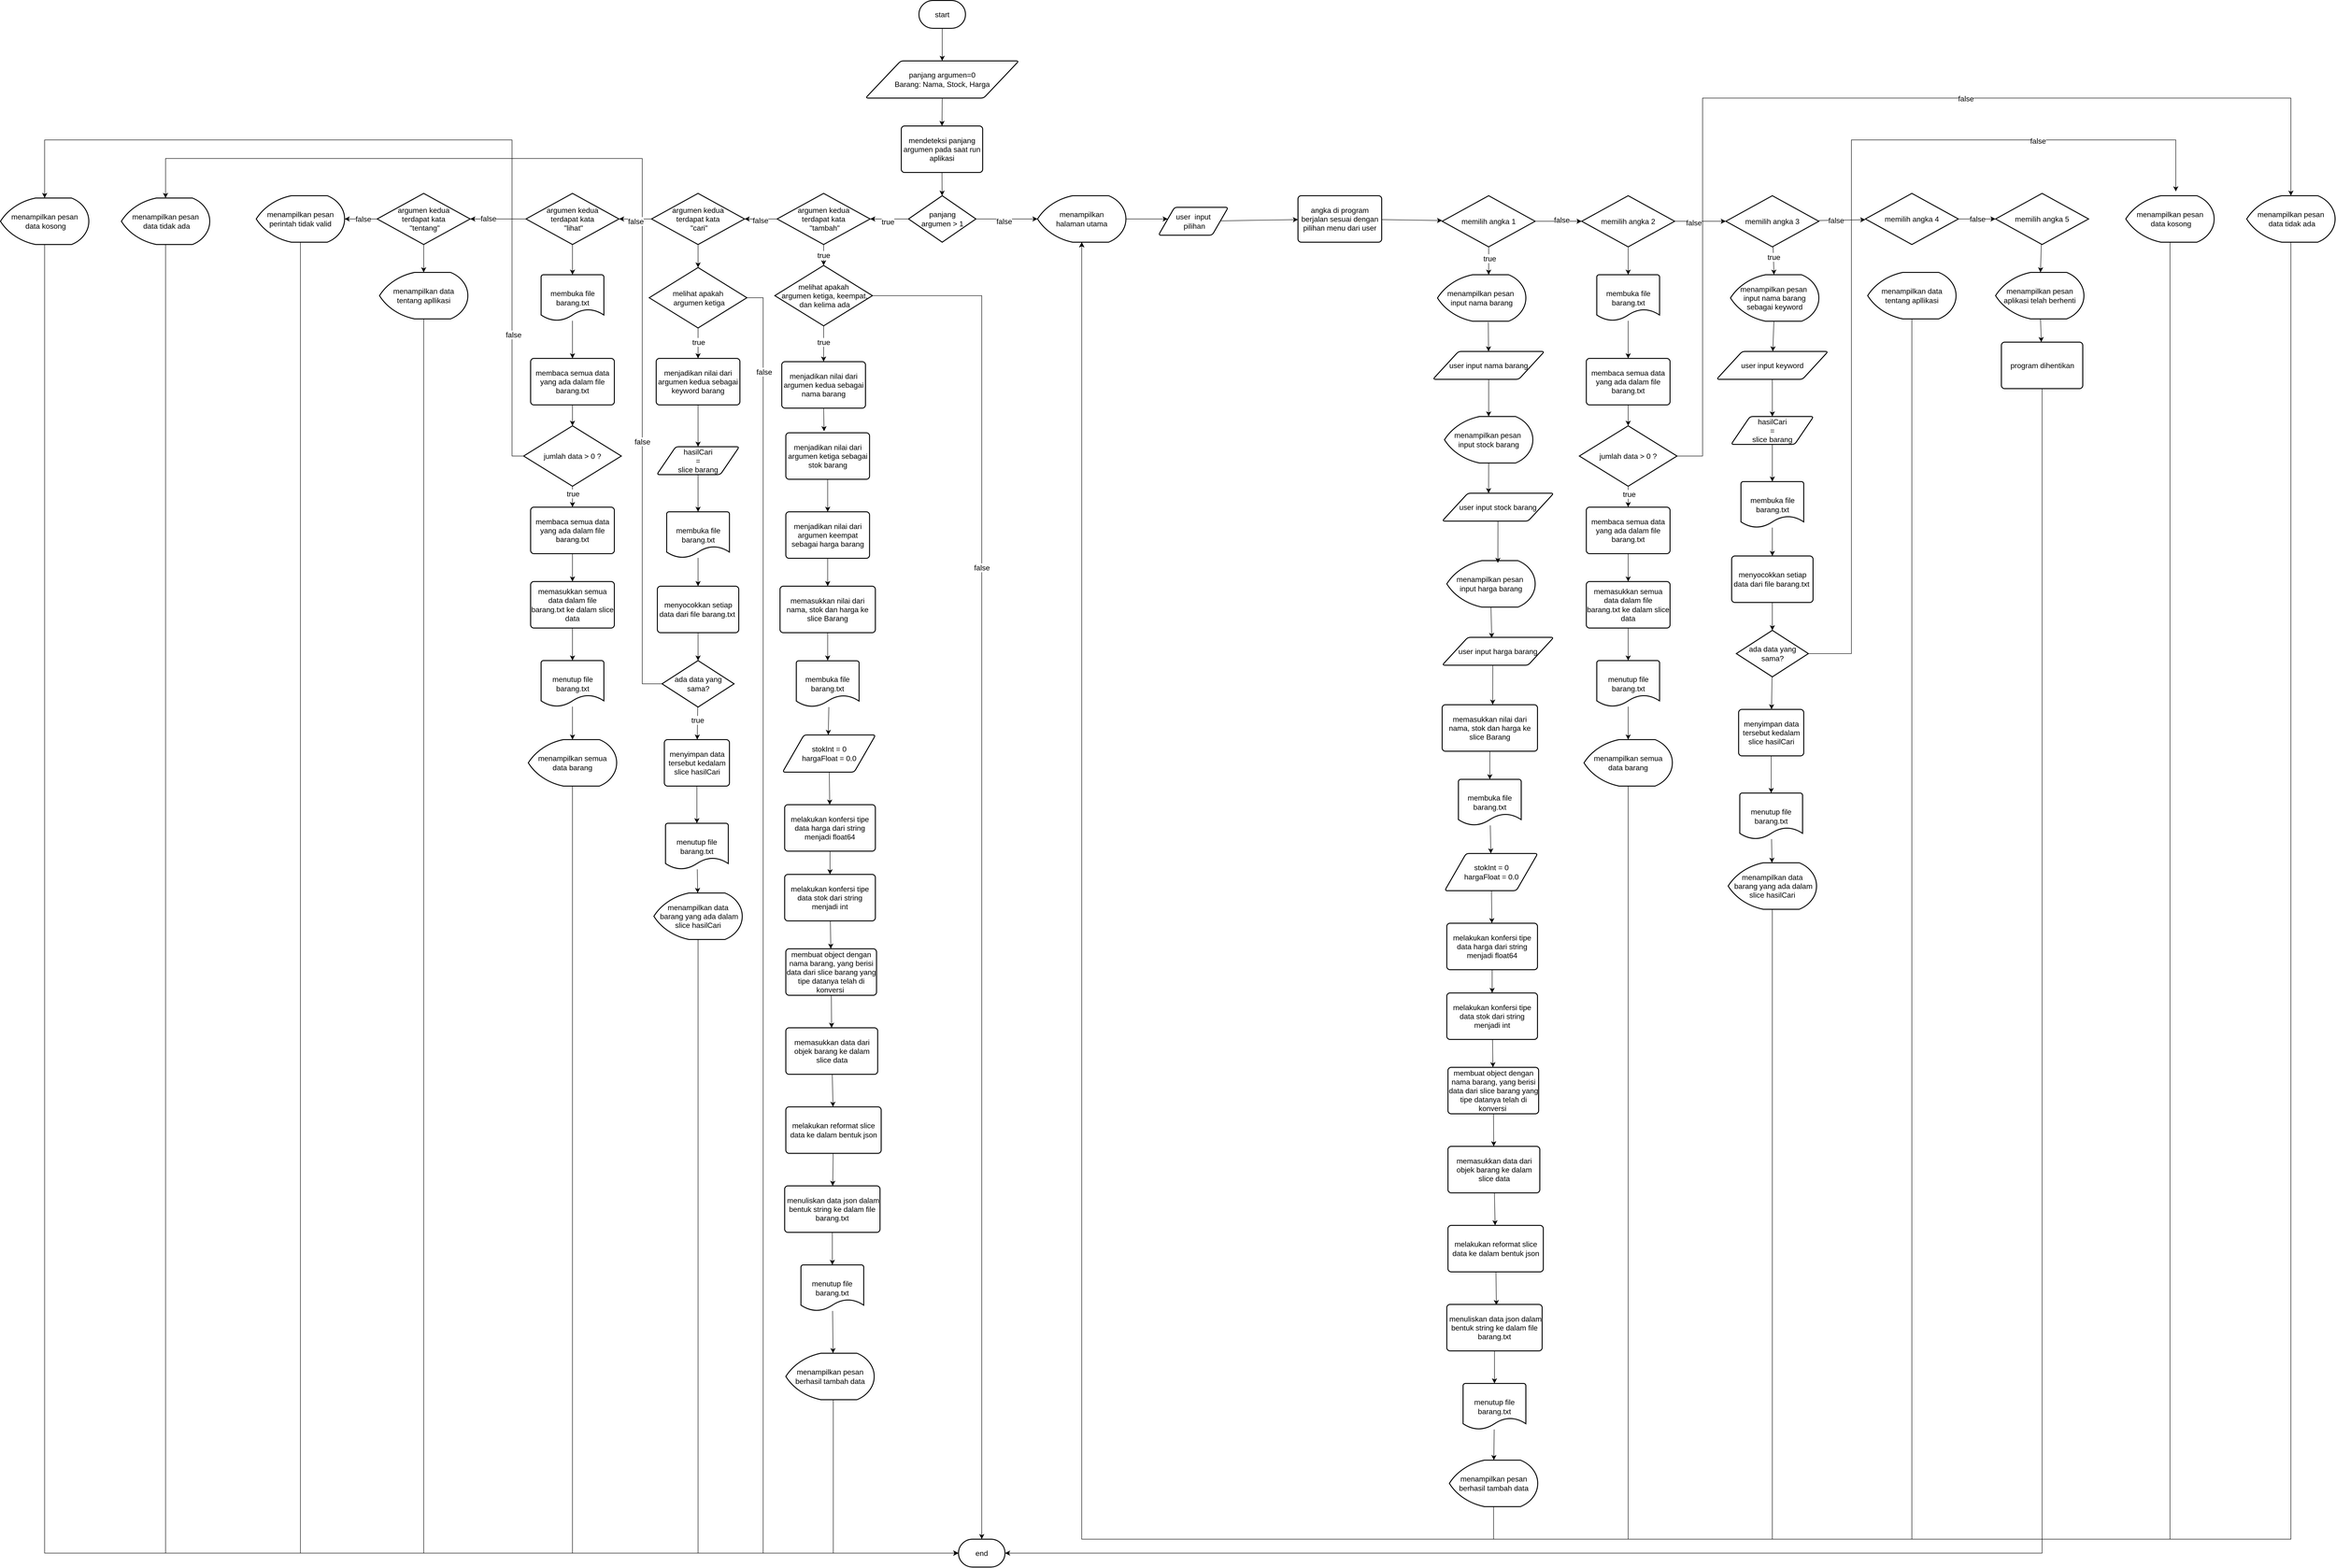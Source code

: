 <mxfile version="22.0.2" type="device">
  <diagram id="C5RBs43oDa-KdzZeNtuy" name="Page-1">
    <mxGraphModel dx="8770" dy="4830" grid="0" gridSize="10" guides="1" tooltips="1" connect="1" arrows="1" fold="1" page="0" pageScale="1" pageWidth="1169" pageHeight="827" math="0" shadow="0">
      <root>
        <mxCell id="WIyWlLk6GJQsqaUBKTNV-0" />
        <mxCell id="WIyWlLk6GJQsqaUBKTNV-1" parent="WIyWlLk6GJQsqaUBKTNV-0" />
        <mxCell id="BV8wg840wPrGjcRKnUG_-57" style="edgeStyle=none;curved=1;rounded=0;orthogonalLoop=1;jettySize=auto;html=1;exitX=0.5;exitY=1;exitDx=0;exitDy=0;exitPerimeter=0;fontSize=12;startSize=8;endSize=8;" edge="1" parent="WIyWlLk6GJQsqaUBKTNV-1" source="OSwz9mZx2y16JJXnJqib-0" target="BV8wg840wPrGjcRKnUG_-0">
          <mxGeometry relative="1" as="geometry" />
        </mxCell>
        <mxCell id="OSwz9mZx2y16JJXnJqib-0" value="start" style="strokeWidth=2;html=1;shape=mxgraph.flowchart.terminator;whiteSpace=wrap;fontSize=16;" parent="WIyWlLk6GJQsqaUBKTNV-1" vertex="1">
          <mxGeometry x="535" y="-50" width="100" height="60" as="geometry" />
        </mxCell>
        <mxCell id="BV8wg840wPrGjcRKnUG_-58" style="edgeStyle=none;curved=1;rounded=0;orthogonalLoop=1;jettySize=auto;html=1;exitX=0.5;exitY=1;exitDx=0;exitDy=0;entryX=0.5;entryY=0;entryDx=0;entryDy=0;fontSize=12;startSize=8;endSize=8;" edge="1" parent="WIyWlLk6GJQsqaUBKTNV-1" source="BV8wg840wPrGjcRKnUG_-0" target="BV8wg840wPrGjcRKnUG_-2">
          <mxGeometry relative="1" as="geometry" />
        </mxCell>
        <mxCell id="BV8wg840wPrGjcRKnUG_-0" value="panjang argumen=0&lt;br&gt;Barang: Nama, Stock, Harga" style="shape=parallelogram;html=1;strokeWidth=2;perimeter=parallelogramPerimeter;whiteSpace=wrap;rounded=1;arcSize=12;size=0.23;fontSize=16;" vertex="1" parent="WIyWlLk6GJQsqaUBKTNV-1">
          <mxGeometry x="420" y="80" width="330" height="80" as="geometry" />
        </mxCell>
        <mxCell id="BV8wg840wPrGjcRKnUG_-59" style="edgeStyle=none;curved=1;rounded=0;orthogonalLoop=1;jettySize=auto;html=1;exitX=0.5;exitY=1;exitDx=0;exitDy=0;fontSize=12;startSize=8;endSize=8;" edge="1" parent="WIyWlLk6GJQsqaUBKTNV-1" source="BV8wg840wPrGjcRKnUG_-2" target="BV8wg840wPrGjcRKnUG_-3">
          <mxGeometry relative="1" as="geometry" />
        </mxCell>
        <mxCell id="BV8wg840wPrGjcRKnUG_-2" value="mendeteksi panjang argumen pada saat run aplikasi" style="rounded=1;whiteSpace=wrap;html=1;absoluteArcSize=1;arcSize=14;strokeWidth=2;fontSize=16;" vertex="1" parent="WIyWlLk6GJQsqaUBKTNV-1">
          <mxGeometry x="497" y="220" width="175" height="100" as="geometry" />
        </mxCell>
        <mxCell id="BV8wg840wPrGjcRKnUG_-62" style="edgeStyle=none;curved=1;rounded=0;orthogonalLoop=1;jettySize=auto;html=1;exitX=1;exitY=0.5;exitDx=0;exitDy=0;exitPerimeter=0;fontSize=12;startSize=8;endSize=8;" edge="1" parent="WIyWlLk6GJQsqaUBKTNV-1" source="BV8wg840wPrGjcRKnUG_-3" target="BV8wg840wPrGjcRKnUG_-61">
          <mxGeometry relative="1" as="geometry" />
        </mxCell>
        <mxCell id="BV8wg840wPrGjcRKnUG_-63" value="false" style="edgeLabel;html=1;align=center;verticalAlign=middle;resizable=0;points=[];fontSize=16;" vertex="1" connectable="0" parent="BV8wg840wPrGjcRKnUG_-62">
          <mxGeometry x="-0.097" y="-5" relative="1" as="geometry">
            <mxPoint as="offset" />
          </mxGeometry>
        </mxCell>
        <mxCell id="BV8wg840wPrGjcRKnUG_-3" value="panjang &lt;br&gt;argumen &amp;gt; 1" style="strokeWidth=2;html=1;shape=mxgraph.flowchart.decision;whiteSpace=wrap;fontSize=16;" vertex="1" parent="WIyWlLk6GJQsqaUBKTNV-1">
          <mxGeometry x="512.5" y="370" width="145" height="100" as="geometry" />
        </mxCell>
        <mxCell id="BV8wg840wPrGjcRKnUG_-75" style="edgeStyle=none;curved=1;rounded=0;orthogonalLoop=1;jettySize=auto;html=1;exitX=0.5;exitY=1;exitDx=0;exitDy=0;exitPerimeter=0;fontSize=12;startSize=8;endSize=8;" edge="1" parent="WIyWlLk6GJQsqaUBKTNV-1" source="BV8wg840wPrGjcRKnUG_-4" target="BV8wg840wPrGjcRKnUG_-10">
          <mxGeometry relative="1" as="geometry" />
        </mxCell>
        <mxCell id="BV8wg840wPrGjcRKnUG_-76" value="true" style="edgeLabel;html=1;align=center;verticalAlign=middle;resizable=0;points=[];fontSize=16;" vertex="1" connectable="0" parent="BV8wg840wPrGjcRKnUG_-75">
          <mxGeometry x="0.012" relative="1" as="geometry">
            <mxPoint as="offset" />
          </mxGeometry>
        </mxCell>
        <mxCell id="BV8wg840wPrGjcRKnUG_-4" value="argumen kedua&lt;br&gt;terdapat kata&lt;br&gt;&amp;nbsp;&quot;tambah&quot;" style="strokeWidth=2;html=1;shape=mxgraph.flowchart.decision;whiteSpace=wrap;fontSize=16;" vertex="1" parent="WIyWlLk6GJQsqaUBKTNV-1">
          <mxGeometry x="230" y="365" width="200" height="110" as="geometry" />
        </mxCell>
        <mxCell id="BV8wg840wPrGjcRKnUG_-6" value="argumen kedua&lt;br&gt;terdapat kata&lt;br&gt;&amp;nbsp;&quot;cari&quot;" style="strokeWidth=2;html=1;shape=mxgraph.flowchart.decision;whiteSpace=wrap;fontSize=16;" vertex="1" parent="WIyWlLk6GJQsqaUBKTNV-1">
          <mxGeometry x="-40" y="365" width="200" height="110" as="geometry" />
        </mxCell>
        <mxCell id="BV8wg840wPrGjcRKnUG_-73" style="edgeStyle=none;curved=1;rounded=0;orthogonalLoop=1;jettySize=auto;html=1;exitX=0;exitY=0.5;exitDx=0;exitDy=0;exitPerimeter=0;fontSize=12;startSize=8;endSize=8;" edge="1" parent="WIyWlLk6GJQsqaUBKTNV-1" source="BV8wg840wPrGjcRKnUG_-7" target="BV8wg840wPrGjcRKnUG_-44">
          <mxGeometry relative="1" as="geometry" />
        </mxCell>
        <mxCell id="BV8wg840wPrGjcRKnUG_-74" value="false" style="edgeLabel;html=1;align=center;verticalAlign=middle;resizable=0;points=[];fontSize=16;" vertex="1" connectable="0" parent="BV8wg840wPrGjcRKnUG_-73">
          <mxGeometry x="0.254" y="1" relative="1" as="geometry">
            <mxPoint x="14" y="-1" as="offset" />
          </mxGeometry>
        </mxCell>
        <mxCell id="BV8wg840wPrGjcRKnUG_-131" value="" style="edgeStyle=none;curved=1;rounded=0;orthogonalLoop=1;jettySize=auto;html=1;fontSize=12;startSize=8;endSize=8;" edge="1" parent="WIyWlLk6GJQsqaUBKTNV-1" source="BV8wg840wPrGjcRKnUG_-7" target="BV8wg840wPrGjcRKnUG_-56">
          <mxGeometry relative="1" as="geometry" />
        </mxCell>
        <mxCell id="BV8wg840wPrGjcRKnUG_-7" value="argumen kedua&lt;br&gt;terdapat kata&lt;br&gt;&amp;nbsp;&quot;tentang&quot;" style="strokeWidth=2;html=1;shape=mxgraph.flowchart.decision;whiteSpace=wrap;fontSize=16;" vertex="1" parent="WIyWlLk6GJQsqaUBKTNV-1">
          <mxGeometry x="-630" y="365" width="200" height="110" as="geometry" />
        </mxCell>
        <mxCell id="BV8wg840wPrGjcRKnUG_-8" value="argumen kedua&lt;br&gt;terdapat kata&lt;br&gt;&amp;nbsp;&quot;lihat&quot;" style="strokeWidth=2;html=1;shape=mxgraph.flowchart.decision;whiteSpace=wrap;fontSize=16;" vertex="1" parent="WIyWlLk6GJQsqaUBKTNV-1">
          <mxGeometry x="-310" y="365" width="200" height="110" as="geometry" />
        </mxCell>
        <mxCell id="BV8wg840wPrGjcRKnUG_-77" style="edgeStyle=none;curved=1;rounded=0;orthogonalLoop=1;jettySize=auto;html=1;exitX=0.5;exitY=1;exitDx=0;exitDy=0;exitPerimeter=0;fontSize=12;startSize=8;endSize=8;" edge="1" parent="WIyWlLk6GJQsqaUBKTNV-1" source="BV8wg840wPrGjcRKnUG_-10" target="BV8wg840wPrGjcRKnUG_-11">
          <mxGeometry relative="1" as="geometry" />
        </mxCell>
        <mxCell id="BV8wg840wPrGjcRKnUG_-78" value="true" style="edgeLabel;html=1;align=center;verticalAlign=middle;resizable=0;points=[];fontSize=16;" vertex="1" connectable="0" parent="BV8wg840wPrGjcRKnUG_-77">
          <mxGeometry x="-0.109" relative="1" as="geometry">
            <mxPoint as="offset" />
          </mxGeometry>
        </mxCell>
        <mxCell id="BV8wg840wPrGjcRKnUG_-10" value="melihat apakah&lt;br&gt;&amp;nbsp;argumen ketiga, keempat,&lt;br&gt;&amp;nbsp;dan kelima ada" style="strokeWidth=2;html=1;shape=mxgraph.flowchart.decision;whiteSpace=wrap;fontSize=16;" vertex="1" parent="WIyWlLk6GJQsqaUBKTNV-1">
          <mxGeometry x="225" y="520" width="210" height="130" as="geometry" />
        </mxCell>
        <mxCell id="BV8wg840wPrGjcRKnUG_-11" value="menjadikan nilai dari argumen kedua sebagai nama barang" style="rounded=1;whiteSpace=wrap;html=1;absoluteArcSize=1;arcSize=14;strokeWidth=2;fontSize=16;" vertex="1" parent="WIyWlLk6GJQsqaUBKTNV-1">
          <mxGeometry x="240" y="727" width="180" height="100" as="geometry" />
        </mxCell>
        <mxCell id="BV8wg840wPrGjcRKnUG_-83" style="edgeStyle=none;curved=1;rounded=0;orthogonalLoop=1;jettySize=auto;html=1;exitX=0.5;exitY=1;exitDx=0;exitDy=0;entryX=0.5;entryY=0;entryDx=0;entryDy=0;fontSize=12;startSize=8;endSize=8;" edge="1" parent="WIyWlLk6GJQsqaUBKTNV-1" source="BV8wg840wPrGjcRKnUG_-12" target="BV8wg840wPrGjcRKnUG_-14">
          <mxGeometry relative="1" as="geometry" />
        </mxCell>
        <mxCell id="BV8wg840wPrGjcRKnUG_-12" value="menjadikan nilai dari argumen ketiga sebagai stok barang" style="rounded=1;whiteSpace=wrap;html=1;absoluteArcSize=1;arcSize=14;strokeWidth=2;fontSize=16;" vertex="1" parent="WIyWlLk6GJQsqaUBKTNV-1">
          <mxGeometry x="248.75" y="880" width="180" height="100" as="geometry" />
        </mxCell>
        <mxCell id="BV8wg840wPrGjcRKnUG_-84" style="edgeStyle=none;curved=1;rounded=0;orthogonalLoop=1;jettySize=auto;html=1;exitX=0.5;exitY=1;exitDx=0;exitDy=0;fontSize=12;startSize=8;endSize=8;" edge="1" parent="WIyWlLk6GJQsqaUBKTNV-1" source="BV8wg840wPrGjcRKnUG_-14" target="BV8wg840wPrGjcRKnUG_-19">
          <mxGeometry relative="1" as="geometry" />
        </mxCell>
        <mxCell id="BV8wg840wPrGjcRKnUG_-14" value="menjadikan nilai dari argumen keempat sebagai harga barang" style="rounded=1;whiteSpace=wrap;html=1;absoluteArcSize=1;arcSize=14;strokeWidth=2;fontSize=16;" vertex="1" parent="WIyWlLk6GJQsqaUBKTNV-1">
          <mxGeometry x="248.75" y="1050" width="180" height="100" as="geometry" />
        </mxCell>
        <mxCell id="BV8wg840wPrGjcRKnUG_-90" value="" style="edgeStyle=none;curved=1;rounded=0;orthogonalLoop=1;jettySize=auto;html=1;fontSize=12;startSize=8;endSize=8;" edge="1" parent="WIyWlLk6GJQsqaUBKTNV-1" source="BV8wg840wPrGjcRKnUG_-17" target="BV8wg840wPrGjcRKnUG_-18">
          <mxGeometry relative="1" as="geometry" />
        </mxCell>
        <mxCell id="BV8wg840wPrGjcRKnUG_-17" value="stokInt = 0&lt;br&gt;hargaFloat = 0.0" style="shape=parallelogram;html=1;strokeWidth=2;perimeter=parallelogramPerimeter;whiteSpace=wrap;rounded=1;arcSize=12;size=0.23;fontSize=16;" vertex="1" parent="WIyWlLk6GJQsqaUBKTNV-1">
          <mxGeometry x="241.75" y="1530" width="200" height="80" as="geometry" />
        </mxCell>
        <mxCell id="BV8wg840wPrGjcRKnUG_-91" value="" style="edgeStyle=none;curved=1;rounded=0;orthogonalLoop=1;jettySize=auto;html=1;fontSize=12;startSize=8;endSize=8;" edge="1" parent="WIyWlLk6GJQsqaUBKTNV-1" source="BV8wg840wPrGjcRKnUG_-18" target="BV8wg840wPrGjcRKnUG_-20">
          <mxGeometry relative="1" as="geometry" />
        </mxCell>
        <mxCell id="BV8wg840wPrGjcRKnUG_-18" value="melakukan konfersi tipe data harga dari string menjadi float64" style="rounded=1;whiteSpace=wrap;html=1;absoluteArcSize=1;arcSize=14;strokeWidth=2;fontSize=16;" vertex="1" parent="WIyWlLk6GJQsqaUBKTNV-1">
          <mxGeometry x="246.25" y="1680" width="195" height="100" as="geometry" />
        </mxCell>
        <mxCell id="BV8wg840wPrGjcRKnUG_-19" value="memasukkan nilai dari nama, stok dan harga ke slice Barang" style="rounded=1;whiteSpace=wrap;html=1;absoluteArcSize=1;arcSize=14;strokeWidth=2;fontSize=16;" vertex="1" parent="WIyWlLk6GJQsqaUBKTNV-1">
          <mxGeometry x="236.25" y="1210" width="205" height="100" as="geometry" />
        </mxCell>
        <mxCell id="BV8wg840wPrGjcRKnUG_-92" value="" style="edgeStyle=none;curved=1;rounded=0;orthogonalLoop=1;jettySize=auto;html=1;fontSize=12;startSize=8;endSize=8;" edge="1" parent="WIyWlLk6GJQsqaUBKTNV-1" source="BV8wg840wPrGjcRKnUG_-20" target="BV8wg840wPrGjcRKnUG_-21">
          <mxGeometry relative="1" as="geometry" />
        </mxCell>
        <mxCell id="BV8wg840wPrGjcRKnUG_-20" value="melakukan konfersi tipe data stok dari string menjadi int" style="rounded=1;whiteSpace=wrap;html=1;absoluteArcSize=1;arcSize=14;strokeWidth=2;fontSize=16;" vertex="1" parent="WIyWlLk6GJQsqaUBKTNV-1">
          <mxGeometry x="246.25" y="1830" width="195" height="100" as="geometry" />
        </mxCell>
        <mxCell id="BV8wg840wPrGjcRKnUG_-93" value="" style="edgeStyle=none;curved=1;rounded=0;orthogonalLoop=1;jettySize=auto;html=1;fontSize=12;startSize=8;endSize=8;" edge="1" parent="WIyWlLk6GJQsqaUBKTNV-1" source="BV8wg840wPrGjcRKnUG_-21" target="BV8wg840wPrGjcRKnUG_-24">
          <mxGeometry relative="1" as="geometry" />
        </mxCell>
        <mxCell id="BV8wg840wPrGjcRKnUG_-21" value="membuat object dengan nama barang, yang berisi data dari slice barang yang tipe datanya telah di konversi&amp;nbsp;" style="rounded=1;whiteSpace=wrap;html=1;absoluteArcSize=1;arcSize=14;strokeWidth=2;fontSize=16;" vertex="1" parent="WIyWlLk6GJQsqaUBKTNV-1">
          <mxGeometry x="248.75" y="1990" width="195" height="100" as="geometry" />
        </mxCell>
        <mxCell id="BV8wg840wPrGjcRKnUG_-94" value="" style="edgeStyle=none;curved=1;rounded=0;orthogonalLoop=1;jettySize=auto;html=1;fontSize=12;startSize=8;endSize=8;" edge="1" parent="WIyWlLk6GJQsqaUBKTNV-1" source="BV8wg840wPrGjcRKnUG_-24" target="BV8wg840wPrGjcRKnUG_-25">
          <mxGeometry relative="1" as="geometry" />
        </mxCell>
        <mxCell id="BV8wg840wPrGjcRKnUG_-24" value="memasukkan data dari objek barang ke dalam slice data" style="rounded=1;whiteSpace=wrap;html=1;absoluteArcSize=1;arcSize=14;strokeWidth=2;fontSize=16;" vertex="1" parent="WIyWlLk6GJQsqaUBKTNV-1">
          <mxGeometry x="248.75" y="2160" width="197.5" height="100" as="geometry" />
        </mxCell>
        <mxCell id="BV8wg840wPrGjcRKnUG_-95" value="" style="edgeStyle=none;curved=1;rounded=0;orthogonalLoop=1;jettySize=auto;html=1;fontSize=12;startSize=8;endSize=8;" edge="1" parent="WIyWlLk6GJQsqaUBKTNV-1" source="BV8wg840wPrGjcRKnUG_-25" target="BV8wg840wPrGjcRKnUG_-28">
          <mxGeometry relative="1" as="geometry" />
        </mxCell>
        <mxCell id="BV8wg840wPrGjcRKnUG_-25" value="melakukan reformat slice data ke dalam bentuk json" style="rounded=1;whiteSpace=wrap;html=1;absoluteArcSize=1;arcSize=14;strokeWidth=2;fontSize=16;" vertex="1" parent="WIyWlLk6GJQsqaUBKTNV-1">
          <mxGeometry x="248.75" y="2330" width="205" height="100" as="geometry" />
        </mxCell>
        <mxCell id="BV8wg840wPrGjcRKnUG_-100" value="" style="edgeStyle=none;curved=1;rounded=0;orthogonalLoop=1;jettySize=auto;html=1;fontSize=12;startSize=8;endSize=8;" edge="1" parent="WIyWlLk6GJQsqaUBKTNV-1" source="BV8wg840wPrGjcRKnUG_-28" target="BV8wg840wPrGjcRKnUG_-30">
          <mxGeometry relative="1" as="geometry" />
        </mxCell>
        <mxCell id="BV8wg840wPrGjcRKnUG_-28" value="&amp;nbsp;menuliskan data json dalam bentuk string ke dalam file barang.txt" style="rounded=1;whiteSpace=wrap;html=1;absoluteArcSize=1;arcSize=14;strokeWidth=2;fontSize=16;" vertex="1" parent="WIyWlLk6GJQsqaUBKTNV-1">
          <mxGeometry x="246.25" y="2500" width="205" height="100" as="geometry" />
        </mxCell>
        <mxCell id="BV8wg840wPrGjcRKnUG_-98" value="" style="edgeStyle=none;curved=1;rounded=0;orthogonalLoop=1;jettySize=auto;html=1;fontSize=12;startSize=8;endSize=8;" edge="1" parent="WIyWlLk6GJQsqaUBKTNV-1" source="BV8wg840wPrGjcRKnUG_-30">
          <mxGeometry relative="1" as="geometry">
            <mxPoint x="350.225" y="2860" as="targetPoint" />
          </mxGeometry>
        </mxCell>
        <mxCell id="BV8wg840wPrGjcRKnUG_-30" value="menutup file barang.txt" style="strokeWidth=2;html=1;shape=mxgraph.flowchart.document2;whiteSpace=wrap;size=0.25;fontSize=16;" vertex="1" parent="WIyWlLk6GJQsqaUBKTNV-1">
          <mxGeometry x="281.25" y="2670" width="135" height="99" as="geometry" />
        </mxCell>
        <mxCell id="BV8wg840wPrGjcRKnUG_-101" style="edgeStyle=orthogonalEdgeStyle;rounded=0;orthogonalLoop=1;jettySize=auto;html=1;exitX=0.5;exitY=1;exitDx=0;exitDy=0;fontSize=12;startSize=8;endSize=8;" edge="1" parent="WIyWlLk6GJQsqaUBKTNV-1" target="BV8wg840wPrGjcRKnUG_-68">
          <mxGeometry relative="1" as="geometry">
            <mxPoint x="350.75" y="2960" as="sourcePoint" />
            <Array as="points">
              <mxPoint x="351" y="3290" />
            </Array>
          </mxGeometry>
        </mxCell>
        <mxCell id="BV8wg840wPrGjcRKnUG_-105" style="edgeStyle=none;curved=1;rounded=0;orthogonalLoop=1;jettySize=auto;html=1;exitX=0.5;exitY=1;exitDx=0;exitDy=0;exitPerimeter=0;fontSize=12;startSize=8;endSize=8;" edge="1" parent="WIyWlLk6GJQsqaUBKTNV-1" source="BV8wg840wPrGjcRKnUG_-34" target="BV8wg840wPrGjcRKnUG_-35">
          <mxGeometry relative="1" as="geometry" />
        </mxCell>
        <mxCell id="BV8wg840wPrGjcRKnUG_-106" value="true" style="edgeLabel;html=1;align=center;verticalAlign=middle;resizable=0;points=[];fontSize=16;" vertex="1" connectable="0" parent="BV8wg840wPrGjcRKnUG_-105">
          <mxGeometry x="-0.079" y="1" relative="1" as="geometry">
            <mxPoint as="offset" />
          </mxGeometry>
        </mxCell>
        <mxCell id="BV8wg840wPrGjcRKnUG_-34" value="melihat apakah&lt;br&gt;&amp;nbsp;argumen ketiga" style="strokeWidth=2;html=1;shape=mxgraph.flowchart.decision;whiteSpace=wrap;fontSize=16;" vertex="1" parent="WIyWlLk6GJQsqaUBKTNV-1">
          <mxGeometry x="-45" y="524.5" width="210" height="130" as="geometry" />
        </mxCell>
        <mxCell id="BV8wg840wPrGjcRKnUG_-107" style="edgeStyle=none;curved=1;rounded=0;orthogonalLoop=1;jettySize=auto;html=1;exitX=0.5;exitY=1;exitDx=0;exitDy=0;fontSize=12;startSize=8;endSize=8;" edge="1" parent="WIyWlLk6GJQsqaUBKTNV-1" source="BV8wg840wPrGjcRKnUG_-35" target="BV8wg840wPrGjcRKnUG_-39">
          <mxGeometry relative="1" as="geometry" />
        </mxCell>
        <mxCell id="BV8wg840wPrGjcRKnUG_-35" value="menjadikan nilai dari argumen kedua sebagai keyword barang" style="rounded=1;whiteSpace=wrap;html=1;absoluteArcSize=1;arcSize=14;strokeWidth=2;fontSize=16;" vertex="1" parent="WIyWlLk6GJQsqaUBKTNV-1">
          <mxGeometry x="-30" y="720" width="180" height="100" as="geometry" />
        </mxCell>
        <mxCell id="BV8wg840wPrGjcRKnUG_-110" value="" style="edgeStyle=none;curved=1;rounded=0;orthogonalLoop=1;jettySize=auto;html=1;fontSize=12;startSize=8;endSize=8;" edge="1" parent="WIyWlLk6GJQsqaUBKTNV-1" source="BV8wg840wPrGjcRKnUG_-38" target="BV8wg840wPrGjcRKnUG_-40">
          <mxGeometry relative="1" as="geometry" />
        </mxCell>
        <mxCell id="BV8wg840wPrGjcRKnUG_-38" value="membuka file barang.txt" style="strokeWidth=2;html=1;shape=mxgraph.flowchart.document2;whiteSpace=wrap;size=0.25;fontSize=16;" vertex="1" parent="WIyWlLk6GJQsqaUBKTNV-1">
          <mxGeometry x="-7.5" y="1050" width="135" height="99" as="geometry" />
        </mxCell>
        <mxCell id="BV8wg840wPrGjcRKnUG_-109" style="edgeStyle=none;curved=1;rounded=0;orthogonalLoop=1;jettySize=auto;html=1;exitX=0.5;exitY=1;exitDx=0;exitDy=0;fontSize=12;startSize=8;endSize=8;" edge="1" parent="WIyWlLk6GJQsqaUBKTNV-1" source="BV8wg840wPrGjcRKnUG_-39" target="BV8wg840wPrGjcRKnUG_-38">
          <mxGeometry relative="1" as="geometry" />
        </mxCell>
        <mxCell id="BV8wg840wPrGjcRKnUG_-39" value="hasilCari &lt;br&gt;= &lt;br&gt;slice barang" style="shape=parallelogram;html=1;strokeWidth=2;perimeter=parallelogramPerimeter;whiteSpace=wrap;rounded=1;arcSize=12;size=0.23;fontSize=16;" vertex="1" parent="WIyWlLk6GJQsqaUBKTNV-1">
          <mxGeometry x="-28.75" y="910" width="177.5" height="60" as="geometry" />
        </mxCell>
        <mxCell id="BV8wg840wPrGjcRKnUG_-111" value="" style="edgeStyle=none;curved=1;rounded=0;orthogonalLoop=1;jettySize=auto;html=1;fontSize=12;startSize=8;endSize=8;" edge="1" parent="WIyWlLk6GJQsqaUBKTNV-1" source="BV8wg840wPrGjcRKnUG_-40" target="BV8wg840wPrGjcRKnUG_-41">
          <mxGeometry relative="1" as="geometry" />
        </mxCell>
        <mxCell id="BV8wg840wPrGjcRKnUG_-40" value="menyocokkan setiap data dari file barang.txt&amp;nbsp;" style="rounded=1;whiteSpace=wrap;html=1;absoluteArcSize=1;arcSize=14;strokeWidth=2;fontSize=16;" vertex="1" parent="WIyWlLk6GJQsqaUBKTNV-1">
          <mxGeometry x="-27.5" y="1210" width="175" height="100" as="geometry" />
        </mxCell>
        <mxCell id="BV8wg840wPrGjcRKnUG_-112" value="" style="edgeStyle=none;curved=1;rounded=0;orthogonalLoop=1;jettySize=auto;html=1;fontSize=12;startSize=8;endSize=8;" edge="1" parent="WIyWlLk6GJQsqaUBKTNV-1" source="BV8wg840wPrGjcRKnUG_-41" target="BV8wg840wPrGjcRKnUG_-42">
          <mxGeometry relative="1" as="geometry" />
        </mxCell>
        <mxCell id="BV8wg840wPrGjcRKnUG_-113" value="true" style="edgeLabel;html=1;align=center;verticalAlign=middle;resizable=0;points=[];fontSize=16;" vertex="1" connectable="0" parent="BV8wg840wPrGjcRKnUG_-112">
          <mxGeometry x="-0.2" relative="1" as="geometry">
            <mxPoint as="offset" />
          </mxGeometry>
        </mxCell>
        <mxCell id="BV8wg840wPrGjcRKnUG_-114" style="edgeStyle=orthogonalEdgeStyle;rounded=0;orthogonalLoop=1;jettySize=auto;html=1;exitX=0;exitY=0.5;exitDx=0;exitDy=0;exitPerimeter=0;fontSize=12;startSize=8;endSize=8;" edge="1" parent="WIyWlLk6GJQsqaUBKTNV-1" source="BV8wg840wPrGjcRKnUG_-41" target="BV8wg840wPrGjcRKnUG_-45">
          <mxGeometry relative="1" as="geometry">
            <Array as="points">
              <mxPoint x="-60" y="1420" />
              <mxPoint x="-60" y="290" />
              <mxPoint x="-1085" y="290" />
            </Array>
          </mxGeometry>
        </mxCell>
        <mxCell id="BV8wg840wPrGjcRKnUG_-115" value="false" style="edgeLabel;html=1;align=center;verticalAlign=middle;resizable=0;points=[];fontSize=16;" vertex="1" connectable="0" parent="BV8wg840wPrGjcRKnUG_-114">
          <mxGeometry x="-0.506" relative="1" as="geometry">
            <mxPoint as="offset" />
          </mxGeometry>
        </mxCell>
        <mxCell id="BV8wg840wPrGjcRKnUG_-41" value="ada data yang sama?" style="strokeWidth=2;html=1;shape=mxgraph.flowchart.decision;whiteSpace=wrap;fontSize=16;" vertex="1" parent="WIyWlLk6GJQsqaUBKTNV-1">
          <mxGeometry x="-17.5" y="1370" width="155" height="100" as="geometry" />
        </mxCell>
        <mxCell id="BV8wg840wPrGjcRKnUG_-116" value="" style="edgeStyle=none;curved=1;rounded=0;orthogonalLoop=1;jettySize=auto;html=1;fontSize=12;startSize=8;endSize=8;" edge="1" parent="WIyWlLk6GJQsqaUBKTNV-1" source="BV8wg840wPrGjcRKnUG_-42" target="BV8wg840wPrGjcRKnUG_-47">
          <mxGeometry relative="1" as="geometry" />
        </mxCell>
        <mxCell id="BV8wg840wPrGjcRKnUG_-42" value="menyimpan data tersebut kedalam slice hasilCari" style="rounded=1;whiteSpace=wrap;html=1;absoluteArcSize=1;arcSize=14;strokeWidth=2;fontSize=16;" vertex="1" parent="WIyWlLk6GJQsqaUBKTNV-1">
          <mxGeometry x="-12.5" y="1540" width="140" height="100" as="geometry" />
        </mxCell>
        <mxCell id="BV8wg840wPrGjcRKnUG_-43" value="menampilkan data&lt;br&gt;&amp;nbsp;barang yang ada dalam slice hasilCari" style="strokeWidth=2;html=1;shape=mxgraph.flowchart.display;whiteSpace=wrap;fontSize=16;" vertex="1" parent="WIyWlLk6GJQsqaUBKTNV-1">
          <mxGeometry x="-35" y="1870" width="190" height="100" as="geometry" />
        </mxCell>
        <mxCell id="BV8wg840wPrGjcRKnUG_-44" value="menampilkan pesan perintah tidak valid" style="strokeWidth=2;html=1;shape=mxgraph.flowchart.display;whiteSpace=wrap;fontSize=16;" vertex="1" parent="WIyWlLk6GJQsqaUBKTNV-1">
          <mxGeometry x="-890" y="370" width="190" height="100" as="geometry" />
        </mxCell>
        <mxCell id="BV8wg840wPrGjcRKnUG_-45" value="menampilkan pesan&lt;br&gt;&amp;nbsp;data tidak ada" style="strokeWidth=2;html=1;shape=mxgraph.flowchart.display;whiteSpace=wrap;fontSize=16;" vertex="1" parent="WIyWlLk6GJQsqaUBKTNV-1">
          <mxGeometry x="-1180" y="375" width="190" height="100" as="geometry" />
        </mxCell>
        <mxCell id="BV8wg840wPrGjcRKnUG_-117" value="" style="edgeStyle=none;curved=1;rounded=0;orthogonalLoop=1;jettySize=auto;html=1;fontSize=12;startSize=8;endSize=8;" edge="1" parent="WIyWlLk6GJQsqaUBKTNV-1" source="BV8wg840wPrGjcRKnUG_-47" target="BV8wg840wPrGjcRKnUG_-43">
          <mxGeometry relative="1" as="geometry" />
        </mxCell>
        <mxCell id="BV8wg840wPrGjcRKnUG_-47" value="menutup file barang.txt" style="strokeWidth=2;html=1;shape=mxgraph.flowchart.document2;whiteSpace=wrap;size=0.25;fontSize=16;" vertex="1" parent="WIyWlLk6GJQsqaUBKTNV-1">
          <mxGeometry x="-10" y="1720" width="135" height="99" as="geometry" />
        </mxCell>
        <mxCell id="BV8wg840wPrGjcRKnUG_-120" value="" style="edgeStyle=none;curved=1;rounded=0;orthogonalLoop=1;jettySize=auto;html=1;fontSize=12;startSize=8;endSize=8;" edge="1" parent="WIyWlLk6GJQsqaUBKTNV-1" source="BV8wg840wPrGjcRKnUG_-48" target="BV8wg840wPrGjcRKnUG_-50">
          <mxGeometry relative="1" as="geometry" />
        </mxCell>
        <mxCell id="BV8wg840wPrGjcRKnUG_-48" value="membuka file barang.txt" style="strokeWidth=2;html=1;shape=mxgraph.flowchart.document2;whiteSpace=wrap;size=0.25;fontSize=16;" vertex="1" parent="WIyWlLk6GJQsqaUBKTNV-1">
          <mxGeometry x="-277.5" y="540" width="135" height="99" as="geometry" />
        </mxCell>
        <mxCell id="BV8wg840wPrGjcRKnUG_-121" value="" style="edgeStyle=none;curved=1;rounded=0;orthogonalLoop=1;jettySize=auto;html=1;fontSize=12;startSize=8;endSize=8;" edge="1" parent="WIyWlLk6GJQsqaUBKTNV-1" source="BV8wg840wPrGjcRKnUG_-50" target="BV8wg840wPrGjcRKnUG_-51">
          <mxGeometry relative="1" as="geometry" />
        </mxCell>
        <mxCell id="BV8wg840wPrGjcRKnUG_-50" value="membaca semua data yang ada dalam file barang.txt" style="rounded=1;whiteSpace=wrap;html=1;absoluteArcSize=1;arcSize=14;strokeWidth=2;fontSize=16;" vertex="1" parent="WIyWlLk6GJQsqaUBKTNV-1">
          <mxGeometry x="-300" y="720" width="180" height="100" as="geometry" />
        </mxCell>
        <mxCell id="BV8wg840wPrGjcRKnUG_-122" value="" style="edgeStyle=none;curved=1;rounded=0;orthogonalLoop=1;jettySize=auto;html=1;fontSize=12;startSize=8;endSize=8;" edge="1" parent="WIyWlLk6GJQsqaUBKTNV-1" source="BV8wg840wPrGjcRKnUG_-51" target="BV8wg840wPrGjcRKnUG_-52">
          <mxGeometry relative="1" as="geometry" />
        </mxCell>
        <mxCell id="BV8wg840wPrGjcRKnUG_-123" value="true" style="edgeLabel;html=1;align=center;verticalAlign=middle;resizable=0;points=[];fontSize=16;" vertex="1" connectable="0" parent="BV8wg840wPrGjcRKnUG_-122">
          <mxGeometry x="-0.28" y="1" relative="1" as="geometry">
            <mxPoint as="offset" />
          </mxGeometry>
        </mxCell>
        <mxCell id="BV8wg840wPrGjcRKnUG_-125" style="edgeStyle=orthogonalEdgeStyle;rounded=0;orthogonalLoop=1;jettySize=auto;html=1;exitX=0;exitY=0.5;exitDx=0;exitDy=0;exitPerimeter=0;fontSize=12;startSize=8;endSize=8;entryX=0.5;entryY=0;entryDx=0;entryDy=0;entryPerimeter=0;" edge="1" parent="WIyWlLk6GJQsqaUBKTNV-1" source="BV8wg840wPrGjcRKnUG_-51" target="BV8wg840wPrGjcRKnUG_-124">
          <mxGeometry relative="1" as="geometry">
            <Array as="points">
              <mxPoint x="-340" y="930" />
              <mxPoint x="-340" y="250" />
              <mxPoint x="-1345" y="250" />
            </Array>
          </mxGeometry>
        </mxCell>
        <mxCell id="BV8wg840wPrGjcRKnUG_-126" value="false" style="edgeLabel;html=1;align=center;verticalAlign=middle;resizable=0;points=[];fontSize=16;" vertex="1" connectable="0" parent="BV8wg840wPrGjcRKnUG_-125">
          <mxGeometry x="-0.688" y="-3" relative="1" as="geometry">
            <mxPoint as="offset" />
          </mxGeometry>
        </mxCell>
        <mxCell id="BV8wg840wPrGjcRKnUG_-51" value="jumlah data &amp;gt; 0 ?" style="strokeWidth=2;html=1;shape=mxgraph.flowchart.decision;whiteSpace=wrap;fontSize=16;" vertex="1" parent="WIyWlLk6GJQsqaUBKTNV-1">
          <mxGeometry x="-315" y="865" width="210" height="130" as="geometry" />
        </mxCell>
        <mxCell id="BV8wg840wPrGjcRKnUG_-127" style="edgeStyle=none;curved=1;rounded=0;orthogonalLoop=1;jettySize=auto;html=1;exitX=0.5;exitY=1;exitDx=0;exitDy=0;fontSize=12;startSize=8;endSize=8;" edge="1" parent="WIyWlLk6GJQsqaUBKTNV-1" source="BV8wg840wPrGjcRKnUG_-52" target="BV8wg840wPrGjcRKnUG_-53">
          <mxGeometry relative="1" as="geometry" />
        </mxCell>
        <mxCell id="BV8wg840wPrGjcRKnUG_-52" value="membaca semua data yang ada dalam file barang.txt" style="rounded=1;whiteSpace=wrap;html=1;absoluteArcSize=1;arcSize=14;strokeWidth=2;fontSize=16;" vertex="1" parent="WIyWlLk6GJQsqaUBKTNV-1">
          <mxGeometry x="-300" y="1040" width="180" height="100" as="geometry" />
        </mxCell>
        <mxCell id="BV8wg840wPrGjcRKnUG_-128" value="" style="edgeStyle=none;curved=1;rounded=0;orthogonalLoop=1;jettySize=auto;html=1;fontSize=12;startSize=8;endSize=8;" edge="1" parent="WIyWlLk6GJQsqaUBKTNV-1" source="BV8wg840wPrGjcRKnUG_-53" target="BV8wg840wPrGjcRKnUG_-55">
          <mxGeometry relative="1" as="geometry" />
        </mxCell>
        <mxCell id="BV8wg840wPrGjcRKnUG_-53" value="memasukkan semua data dalam file barang.txt ke dalam slice data" style="rounded=1;whiteSpace=wrap;html=1;absoluteArcSize=1;arcSize=14;strokeWidth=2;fontSize=16;" vertex="1" parent="WIyWlLk6GJQsqaUBKTNV-1">
          <mxGeometry x="-300" y="1200" width="180" height="100" as="geometry" />
        </mxCell>
        <mxCell id="BV8wg840wPrGjcRKnUG_-54" value="menampilkan semua &lt;br&gt;data barang" style="strokeWidth=2;html=1;shape=mxgraph.flowchart.display;whiteSpace=wrap;fontSize=16;" vertex="1" parent="WIyWlLk6GJQsqaUBKTNV-1">
          <mxGeometry x="-305" y="1540" width="190" height="100" as="geometry" />
        </mxCell>
        <mxCell id="BV8wg840wPrGjcRKnUG_-129" value="" style="edgeStyle=none;curved=1;rounded=0;orthogonalLoop=1;jettySize=auto;html=1;fontSize=12;startSize=8;endSize=8;" edge="1" parent="WIyWlLk6GJQsqaUBKTNV-1" source="BV8wg840wPrGjcRKnUG_-55" target="BV8wg840wPrGjcRKnUG_-54">
          <mxGeometry relative="1" as="geometry" />
        </mxCell>
        <mxCell id="BV8wg840wPrGjcRKnUG_-55" value="menutup file barang.txt" style="strokeWidth=2;html=1;shape=mxgraph.flowchart.document2;whiteSpace=wrap;size=0.25;fontSize=16;" vertex="1" parent="WIyWlLk6GJQsqaUBKTNV-1">
          <mxGeometry x="-277.5" y="1370" width="135" height="99" as="geometry" />
        </mxCell>
        <mxCell id="BV8wg840wPrGjcRKnUG_-56" value="menampilkan data &lt;br&gt;tentang apllikasi" style="strokeWidth=2;html=1;shape=mxgraph.flowchart.display;whiteSpace=wrap;fontSize=16;" vertex="1" parent="WIyWlLk6GJQsqaUBKTNV-1">
          <mxGeometry x="-625" y="535" width="190" height="100" as="geometry" />
        </mxCell>
        <mxCell id="BV8wg840wPrGjcRKnUG_-61" value="menampilkan &lt;br&gt;halaman&amp;nbsp;utama" style="strokeWidth=2;html=1;shape=mxgraph.flowchart.display;whiteSpace=wrap;fontSize=16;" vertex="1" parent="WIyWlLk6GJQsqaUBKTNV-1">
          <mxGeometry x="790" y="370" width="190" height="100" as="geometry" />
        </mxCell>
        <mxCell id="BV8wg840wPrGjcRKnUG_-64" style="edgeStyle=none;curved=1;rounded=0;orthogonalLoop=1;jettySize=auto;html=1;exitX=0;exitY=0.5;exitDx=0;exitDy=0;exitPerimeter=0;entryX=1;entryY=0.5;entryDx=0;entryDy=0;entryPerimeter=0;fontSize=12;startSize=8;endSize=8;" edge="1" parent="WIyWlLk6GJQsqaUBKTNV-1" source="BV8wg840wPrGjcRKnUG_-3" target="BV8wg840wPrGjcRKnUG_-4">
          <mxGeometry relative="1" as="geometry" />
        </mxCell>
        <mxCell id="BV8wg840wPrGjcRKnUG_-65" value="true" style="edgeLabel;html=1;align=center;verticalAlign=middle;resizable=0;points=[];fontSize=16;" vertex="1" connectable="0" parent="BV8wg840wPrGjcRKnUG_-64">
          <mxGeometry x="0.08" y="6" relative="1" as="geometry">
            <mxPoint as="offset" />
          </mxGeometry>
        </mxCell>
        <mxCell id="BV8wg840wPrGjcRKnUG_-66" value="l" style="edgeStyle=none;curved=1;rounded=0;orthogonalLoop=1;jettySize=auto;html=1;exitX=0;exitY=0.5;exitDx=0;exitDy=0;exitPerimeter=0;entryX=1;entryY=0.5;entryDx=0;entryDy=0;entryPerimeter=0;fontSize=12;startSize=8;endSize=8;" edge="1" parent="WIyWlLk6GJQsqaUBKTNV-1" source="BV8wg840wPrGjcRKnUG_-4" target="BV8wg840wPrGjcRKnUG_-6">
          <mxGeometry relative="1" as="geometry" />
        </mxCell>
        <mxCell id="BV8wg840wPrGjcRKnUG_-67" value="false" style="edgeLabel;html=1;align=center;verticalAlign=middle;resizable=0;points=[];fontSize=16;" vertex="1" connectable="0" parent="BV8wg840wPrGjcRKnUG_-66">
          <mxGeometry x="0.034" y="3" relative="1" as="geometry">
            <mxPoint as="offset" />
          </mxGeometry>
        </mxCell>
        <mxCell id="BV8wg840wPrGjcRKnUG_-68" value="end" style="strokeWidth=2;html=1;shape=mxgraph.flowchart.terminator;whiteSpace=wrap;fontSize=16;" vertex="1" parent="WIyWlLk6GJQsqaUBKTNV-1">
          <mxGeometry x="620" y="3260" width="100" height="60" as="geometry" />
        </mxCell>
        <mxCell id="BV8wg840wPrGjcRKnUG_-69" style="edgeStyle=none;curved=1;rounded=0;orthogonalLoop=1;jettySize=auto;html=1;exitX=0;exitY=0.5;exitDx=0;exitDy=0;exitPerimeter=0;entryX=1;entryY=0.5;entryDx=0;entryDy=0;entryPerimeter=0;fontSize=12;startSize=8;endSize=8;" edge="1" parent="WIyWlLk6GJQsqaUBKTNV-1" source="BV8wg840wPrGjcRKnUG_-6" target="BV8wg840wPrGjcRKnUG_-8">
          <mxGeometry relative="1" as="geometry" />
        </mxCell>
        <mxCell id="BV8wg840wPrGjcRKnUG_-70" value="false" style="edgeLabel;html=1;align=center;verticalAlign=middle;resizable=0;points=[];fontSize=16;" vertex="1" connectable="0" parent="BV8wg840wPrGjcRKnUG_-69">
          <mxGeometry x="-0.012" y="5" relative="1" as="geometry">
            <mxPoint as="offset" />
          </mxGeometry>
        </mxCell>
        <mxCell id="BV8wg840wPrGjcRKnUG_-71" style="edgeStyle=none;curved=1;rounded=0;orthogonalLoop=1;jettySize=auto;html=1;exitX=0;exitY=0.5;exitDx=0;exitDy=0;exitPerimeter=0;entryX=1;entryY=0.5;entryDx=0;entryDy=0;entryPerimeter=0;fontSize=12;startSize=8;endSize=8;" edge="1" parent="WIyWlLk6GJQsqaUBKTNV-1" source="BV8wg840wPrGjcRKnUG_-8" target="BV8wg840wPrGjcRKnUG_-7">
          <mxGeometry relative="1" as="geometry" />
        </mxCell>
        <mxCell id="BV8wg840wPrGjcRKnUG_-72" value="false" style="edgeLabel;html=1;align=center;verticalAlign=middle;resizable=0;points=[];fontSize=16;" vertex="1" connectable="0" parent="BV8wg840wPrGjcRKnUG_-71">
          <mxGeometry x="0.352" y="-1" relative="1" as="geometry">
            <mxPoint as="offset" />
          </mxGeometry>
        </mxCell>
        <mxCell id="BV8wg840wPrGjcRKnUG_-80" style="edgeStyle=orthogonalEdgeStyle;rounded=0;orthogonalLoop=1;jettySize=auto;html=1;exitX=1;exitY=0.5;exitDx=0;exitDy=0;exitPerimeter=0;entryX=0.5;entryY=0;entryDx=0;entryDy=0;entryPerimeter=0;fontSize=12;startSize=8;endSize=8;" edge="1" parent="WIyWlLk6GJQsqaUBKTNV-1" source="BV8wg840wPrGjcRKnUG_-10" target="BV8wg840wPrGjcRKnUG_-68">
          <mxGeometry relative="1" as="geometry" />
        </mxCell>
        <mxCell id="BV8wg840wPrGjcRKnUG_-81" value="false" style="edgeLabel;html=1;align=center;verticalAlign=middle;resizable=0;points=[];fontSize=16;" vertex="1" connectable="0" parent="BV8wg840wPrGjcRKnUG_-80">
          <mxGeometry x="-0.435" y="22" relative="1" as="geometry">
            <mxPoint x="-22" y="-2" as="offset" />
          </mxGeometry>
        </mxCell>
        <mxCell id="BV8wg840wPrGjcRKnUG_-82" style="edgeStyle=none;curved=1;rounded=0;orthogonalLoop=1;jettySize=auto;html=1;exitX=0.5;exitY=1;exitDx=0;exitDy=0;entryX=0.457;entryY=-0.032;entryDx=0;entryDy=0;entryPerimeter=0;fontSize=12;startSize=8;endSize=8;" edge="1" parent="WIyWlLk6GJQsqaUBKTNV-1" source="BV8wg840wPrGjcRKnUG_-11" target="BV8wg840wPrGjcRKnUG_-12">
          <mxGeometry relative="1" as="geometry" />
        </mxCell>
        <mxCell id="BV8wg840wPrGjcRKnUG_-85" style="edgeStyle=none;curved=1;rounded=0;orthogonalLoop=1;jettySize=auto;html=1;exitX=0.5;exitY=1;exitDx=0;exitDy=0;entryX=0.5;entryY=0;entryDx=0;entryDy=0;entryPerimeter=0;fontSize=12;startSize=8;endSize=8;" edge="1" parent="WIyWlLk6GJQsqaUBKTNV-1" source="BV8wg840wPrGjcRKnUG_-19">
          <mxGeometry relative="1" as="geometry">
            <mxPoint x="338.75" y="1370" as="targetPoint" />
          </mxGeometry>
        </mxCell>
        <mxCell id="BV8wg840wPrGjcRKnUG_-88" style="edgeStyle=none;curved=1;rounded=0;orthogonalLoop=1;jettySize=auto;html=1;exitX=0.5;exitY=1;exitDx=0;exitDy=0;fontSize=12;startSize=8;endSize=8;" edge="1" parent="WIyWlLk6GJQsqaUBKTNV-1">
          <mxGeometry relative="1" as="geometry">
            <mxPoint x="341.25" y="1470" as="sourcePoint" />
            <mxPoint x="340" y="1530" as="targetPoint" />
          </mxGeometry>
        </mxCell>
        <mxCell id="BV8wg840wPrGjcRKnUG_-99" value="membuka file barang.txt" style="strokeWidth=2;html=1;shape=mxgraph.flowchart.document2;whiteSpace=wrap;size=0.25;fontSize=16;" vertex="1" parent="WIyWlLk6GJQsqaUBKTNV-1">
          <mxGeometry x="271.25" y="1370.5" width="135" height="99" as="geometry" />
        </mxCell>
        <mxCell id="BV8wg840wPrGjcRKnUG_-102" style="edgeStyle=none;curved=1;rounded=0;orthogonalLoop=1;jettySize=auto;html=1;exitX=0.5;exitY=1;exitDx=0;exitDy=0;exitPerimeter=0;entryX=0.5;entryY=0;entryDx=0;entryDy=0;entryPerimeter=0;fontSize=12;startSize=8;endSize=8;" edge="1" parent="WIyWlLk6GJQsqaUBKTNV-1" source="BV8wg840wPrGjcRKnUG_-6" target="BV8wg840wPrGjcRKnUG_-34">
          <mxGeometry relative="1" as="geometry" />
        </mxCell>
        <mxCell id="BV8wg840wPrGjcRKnUG_-103" style="edgeStyle=orthogonalEdgeStyle;rounded=0;orthogonalLoop=1;jettySize=auto;html=1;exitX=1;exitY=0.5;exitDx=0;exitDy=0;exitPerimeter=0;entryX=0;entryY=0.5;entryDx=0;entryDy=0;entryPerimeter=0;fontSize=12;startSize=8;endSize=8;" edge="1" parent="WIyWlLk6GJQsqaUBKTNV-1" source="BV8wg840wPrGjcRKnUG_-34" target="BV8wg840wPrGjcRKnUG_-68">
          <mxGeometry relative="1" as="geometry">
            <Array as="points">
              <mxPoint x="200" y="590" />
              <mxPoint x="200" y="3290" />
            </Array>
          </mxGeometry>
        </mxCell>
        <mxCell id="BV8wg840wPrGjcRKnUG_-104" value="false" style="edgeLabel;html=1;align=center;verticalAlign=middle;resizable=0;points=[];fontSize=16;" vertex="1" connectable="0" parent="BV8wg840wPrGjcRKnUG_-103">
          <mxGeometry x="-0.876" y="2" relative="1" as="geometry">
            <mxPoint y="-1" as="offset" />
          </mxGeometry>
        </mxCell>
        <mxCell id="BV8wg840wPrGjcRKnUG_-118" style="edgeStyle=orthogonalEdgeStyle;rounded=0;orthogonalLoop=1;jettySize=auto;html=1;exitX=0.5;exitY=1;exitDx=0;exitDy=0;exitPerimeter=0;entryX=0;entryY=0.5;entryDx=0;entryDy=0;entryPerimeter=0;fontSize=12;startSize=8;endSize=8;" edge="1" parent="WIyWlLk6GJQsqaUBKTNV-1" source="BV8wg840wPrGjcRKnUG_-43" target="BV8wg840wPrGjcRKnUG_-68">
          <mxGeometry relative="1" as="geometry" />
        </mxCell>
        <mxCell id="BV8wg840wPrGjcRKnUG_-119" style="edgeStyle=none;curved=1;rounded=0;orthogonalLoop=1;jettySize=auto;html=1;exitX=0.5;exitY=1;exitDx=0;exitDy=0;exitPerimeter=0;entryX=0.5;entryY=0;entryDx=0;entryDy=0;entryPerimeter=0;fontSize=12;startSize=8;endSize=8;" edge="1" parent="WIyWlLk6GJQsqaUBKTNV-1" source="BV8wg840wPrGjcRKnUG_-8" target="BV8wg840wPrGjcRKnUG_-48">
          <mxGeometry relative="1" as="geometry" />
        </mxCell>
        <mxCell id="BV8wg840wPrGjcRKnUG_-124" value="menampilkan pesan&lt;br&gt;&amp;nbsp;data kosong" style="strokeWidth=2;html=1;shape=mxgraph.flowchart.display;whiteSpace=wrap;fontSize=16;" vertex="1" parent="WIyWlLk6GJQsqaUBKTNV-1">
          <mxGeometry x="-1440" y="375" width="190" height="100" as="geometry" />
        </mxCell>
        <mxCell id="BV8wg840wPrGjcRKnUG_-130" style="edgeStyle=orthogonalEdgeStyle;rounded=0;orthogonalLoop=1;jettySize=auto;html=1;exitX=0.5;exitY=1;exitDx=0;exitDy=0;exitPerimeter=0;entryX=0;entryY=0.5;entryDx=0;entryDy=0;entryPerimeter=0;fontSize=12;startSize=8;endSize=8;" edge="1" parent="WIyWlLk6GJQsqaUBKTNV-1" source="BV8wg840wPrGjcRKnUG_-54" target="BV8wg840wPrGjcRKnUG_-68">
          <mxGeometry relative="1" as="geometry" />
        </mxCell>
        <mxCell id="BV8wg840wPrGjcRKnUG_-132" style="edgeStyle=orthogonalEdgeStyle;rounded=0;orthogonalLoop=1;jettySize=auto;html=1;exitX=0.5;exitY=1;exitDx=0;exitDy=0;exitPerimeter=0;entryX=0;entryY=0.5;entryDx=0;entryDy=0;entryPerimeter=0;fontSize=12;startSize=8;endSize=8;" edge="1" parent="WIyWlLk6GJQsqaUBKTNV-1" source="BV8wg840wPrGjcRKnUG_-56" target="BV8wg840wPrGjcRKnUG_-68">
          <mxGeometry relative="1" as="geometry" />
        </mxCell>
        <mxCell id="BV8wg840wPrGjcRKnUG_-133" style="edgeStyle=orthogonalEdgeStyle;rounded=0;orthogonalLoop=1;jettySize=auto;html=1;exitX=0.5;exitY=1;exitDx=0;exitDy=0;exitPerimeter=0;entryX=0;entryY=0.5;entryDx=0;entryDy=0;entryPerimeter=0;fontSize=12;startSize=8;endSize=8;" edge="1" parent="WIyWlLk6GJQsqaUBKTNV-1" source="BV8wg840wPrGjcRKnUG_-44" target="BV8wg840wPrGjcRKnUG_-68">
          <mxGeometry relative="1" as="geometry" />
        </mxCell>
        <mxCell id="BV8wg840wPrGjcRKnUG_-134" style="edgeStyle=orthogonalEdgeStyle;rounded=0;orthogonalLoop=1;jettySize=auto;html=1;exitX=0.5;exitY=1;exitDx=0;exitDy=0;exitPerimeter=0;entryX=0;entryY=0.5;entryDx=0;entryDy=0;entryPerimeter=0;fontSize=12;startSize=8;endSize=8;" edge="1" parent="WIyWlLk6GJQsqaUBKTNV-1" source="BV8wg840wPrGjcRKnUG_-45" target="BV8wg840wPrGjcRKnUG_-68">
          <mxGeometry relative="1" as="geometry" />
        </mxCell>
        <mxCell id="BV8wg840wPrGjcRKnUG_-135" style="edgeStyle=orthogonalEdgeStyle;rounded=0;orthogonalLoop=1;jettySize=auto;html=1;exitX=0.5;exitY=1;exitDx=0;exitDy=0;exitPerimeter=0;entryX=0;entryY=0.5;entryDx=0;entryDy=0;entryPerimeter=0;fontSize=12;startSize=8;endSize=8;" edge="1" parent="WIyWlLk6GJQsqaUBKTNV-1" source="BV8wg840wPrGjcRKnUG_-124" target="BV8wg840wPrGjcRKnUG_-68">
          <mxGeometry relative="1" as="geometry" />
        </mxCell>
        <mxCell id="BV8wg840wPrGjcRKnUG_-191" value="" style="edgeStyle=none;curved=1;rounded=0;orthogonalLoop=1;jettySize=auto;html=1;fontSize=12;startSize=8;endSize=8;entryX=0.579;entryY=0;entryDx=0;entryDy=0;entryPerimeter=0;" edge="1" parent="WIyWlLk6GJQsqaUBKTNV-1" source="BV8wg840wPrGjcRKnUG_-137" target="BV8wg840wPrGjcRKnUG_-140">
          <mxGeometry relative="1" as="geometry" />
        </mxCell>
        <mxCell id="BV8wg840wPrGjcRKnUG_-192" value="true" style="edgeLabel;html=1;align=center;verticalAlign=middle;resizable=0;points=[];fontSize=16;" vertex="1" connectable="0" parent="BV8wg840wPrGjcRKnUG_-191">
          <mxGeometry x="-0.175" y="2" relative="1" as="geometry">
            <mxPoint as="offset" />
          </mxGeometry>
        </mxCell>
        <mxCell id="BV8wg840wPrGjcRKnUG_-209" value="" style="edgeStyle=none;curved=1;rounded=0;orthogonalLoop=1;jettySize=auto;html=1;fontSize=12;startSize=8;endSize=8;" edge="1" parent="WIyWlLk6GJQsqaUBKTNV-1" source="BV8wg840wPrGjcRKnUG_-137" target="BV8wg840wPrGjcRKnUG_-169">
          <mxGeometry relative="1" as="geometry" />
        </mxCell>
        <mxCell id="BV8wg840wPrGjcRKnUG_-216" value="false" style="edgeLabel;html=1;align=center;verticalAlign=middle;resizable=0;points=[];fontSize=16;" vertex="1" connectable="0" parent="BV8wg840wPrGjcRKnUG_-209">
          <mxGeometry x="0.135" y="3" relative="1" as="geometry">
            <mxPoint as="offset" />
          </mxGeometry>
        </mxCell>
        <mxCell id="BV8wg840wPrGjcRKnUG_-137" value="memilih angka 1" style="strokeWidth=2;html=1;shape=mxgraph.flowchart.decision;whiteSpace=wrap;fontSize=16;" vertex="1" parent="WIyWlLk6GJQsqaUBKTNV-1">
          <mxGeometry x="1660" y="370" width="200" height="110" as="geometry" />
        </mxCell>
        <mxCell id="BV8wg840wPrGjcRKnUG_-193" value="" style="edgeStyle=none;curved=1;rounded=0;orthogonalLoop=1;jettySize=auto;html=1;fontSize=12;startSize=8;endSize=8;exitX=0.575;exitY=1.02;exitDx=0;exitDy=0;exitPerimeter=0;" edge="1" parent="WIyWlLk6GJQsqaUBKTNV-1" source="BV8wg840wPrGjcRKnUG_-140" target="BV8wg840wPrGjcRKnUG_-141">
          <mxGeometry relative="1" as="geometry" />
        </mxCell>
        <mxCell id="BV8wg840wPrGjcRKnUG_-140" value="menampilkan pesan&amp;nbsp;&lt;br&gt;input nama barang" style="strokeWidth=2;html=1;shape=mxgraph.flowchart.display;whiteSpace=wrap;fontSize=16;" vertex="1" parent="WIyWlLk6GJQsqaUBKTNV-1">
          <mxGeometry x="1650" y="540" width="190" height="100" as="geometry" />
        </mxCell>
        <mxCell id="BV8wg840wPrGjcRKnUG_-194" style="edgeStyle=none;curved=1;rounded=0;orthogonalLoop=1;jettySize=auto;html=1;exitX=0.5;exitY=1;exitDx=0;exitDy=0;fontSize=12;startSize=8;endSize=8;" edge="1" parent="WIyWlLk6GJQsqaUBKTNV-1" source="BV8wg840wPrGjcRKnUG_-141" target="BV8wg840wPrGjcRKnUG_-145">
          <mxGeometry relative="1" as="geometry" />
        </mxCell>
        <mxCell id="BV8wg840wPrGjcRKnUG_-141" value="user input nama barang" style="shape=parallelogram;html=1;strokeWidth=2;perimeter=parallelogramPerimeter;whiteSpace=wrap;rounded=1;arcSize=12;size=0.23;fontSize=16;" vertex="1" parent="WIyWlLk6GJQsqaUBKTNV-1">
          <mxGeometry x="1640" y="705" width="240" height="60" as="geometry" />
        </mxCell>
        <mxCell id="BV8wg840wPrGjcRKnUG_-142" value="user input harga barang" style="shape=parallelogram;html=1;strokeWidth=2;perimeter=parallelogramPerimeter;whiteSpace=wrap;rounded=1;arcSize=12;size=0.23;fontSize=16;" vertex="1" parent="WIyWlLk6GJQsqaUBKTNV-1">
          <mxGeometry x="1660" y="1320" width="240" height="60" as="geometry" />
        </mxCell>
        <mxCell id="BV8wg840wPrGjcRKnUG_-143" value="menampilkan pesan&amp;nbsp;&lt;br&gt;input harga barang" style="strokeWidth=2;html=1;shape=mxgraph.flowchart.display;whiteSpace=wrap;fontSize=16;" vertex="1" parent="WIyWlLk6GJQsqaUBKTNV-1">
          <mxGeometry x="1670" y="1155" width="190" height="100" as="geometry" />
        </mxCell>
        <mxCell id="BV8wg840wPrGjcRKnUG_-144" value="user input stock barang" style="shape=parallelogram;html=1;strokeWidth=2;perimeter=parallelogramPerimeter;whiteSpace=wrap;rounded=1;arcSize=12;size=0.23;fontSize=16;" vertex="1" parent="WIyWlLk6GJQsqaUBKTNV-1">
          <mxGeometry x="1660" y="1010" width="240" height="60" as="geometry" />
        </mxCell>
        <mxCell id="BV8wg840wPrGjcRKnUG_-145" value="menampilkan pesan&amp;nbsp;&lt;br&gt;input stock barang" style="strokeWidth=2;html=1;shape=mxgraph.flowchart.display;whiteSpace=wrap;fontSize=16;" vertex="1" parent="WIyWlLk6GJQsqaUBKTNV-1">
          <mxGeometry x="1665" y="845" width="190" height="100" as="geometry" />
        </mxCell>
        <mxCell id="BV8wg840wPrGjcRKnUG_-199" value="" style="edgeStyle=none;curved=1;rounded=0;orthogonalLoop=1;jettySize=auto;html=1;fontSize=12;startSize=8;endSize=8;" edge="1" parent="WIyWlLk6GJQsqaUBKTNV-1" source="BV8wg840wPrGjcRKnUG_-146" target="BV8wg840wPrGjcRKnUG_-147">
          <mxGeometry relative="1" as="geometry" />
        </mxCell>
        <mxCell id="BV8wg840wPrGjcRKnUG_-146" value="memasukkan nilai dari nama, stok dan harga ke slice Barang" style="rounded=1;whiteSpace=wrap;html=1;absoluteArcSize=1;arcSize=14;strokeWidth=2;fontSize=16;" vertex="1" parent="WIyWlLk6GJQsqaUBKTNV-1">
          <mxGeometry x="1660" y="1465" width="205" height="100" as="geometry" />
        </mxCell>
        <mxCell id="BV8wg840wPrGjcRKnUG_-200" value="" style="edgeStyle=none;curved=1;rounded=0;orthogonalLoop=1;jettySize=auto;html=1;fontSize=12;startSize=8;endSize=8;" edge="1" parent="WIyWlLk6GJQsqaUBKTNV-1" source="BV8wg840wPrGjcRKnUG_-147" target="BV8wg840wPrGjcRKnUG_-148">
          <mxGeometry relative="1" as="geometry" />
        </mxCell>
        <mxCell id="BV8wg840wPrGjcRKnUG_-147" value="membuka file barang.txt" style="strokeWidth=2;html=1;shape=mxgraph.flowchart.document2;whiteSpace=wrap;size=0.25;fontSize=16;" vertex="1" parent="WIyWlLk6GJQsqaUBKTNV-1">
          <mxGeometry x="1695" y="1625.5" width="135" height="99" as="geometry" />
        </mxCell>
        <mxCell id="BV8wg840wPrGjcRKnUG_-201" value="" style="edgeStyle=none;curved=1;rounded=0;orthogonalLoop=1;jettySize=auto;html=1;fontSize=12;startSize=8;endSize=8;" edge="1" parent="WIyWlLk6GJQsqaUBKTNV-1" source="BV8wg840wPrGjcRKnUG_-148" target="BV8wg840wPrGjcRKnUG_-149">
          <mxGeometry relative="1" as="geometry" />
        </mxCell>
        <mxCell id="BV8wg840wPrGjcRKnUG_-148" value="stokInt = 0&lt;br&gt;hargaFloat = 0.0" style="shape=parallelogram;html=1;strokeWidth=2;perimeter=parallelogramPerimeter;whiteSpace=wrap;rounded=1;arcSize=12;size=0.23;fontSize=16;" vertex="1" parent="WIyWlLk6GJQsqaUBKTNV-1">
          <mxGeometry x="1665.5" y="1785" width="200" height="80" as="geometry" />
        </mxCell>
        <mxCell id="BV8wg840wPrGjcRKnUG_-202" value="" style="edgeStyle=none;curved=1;rounded=0;orthogonalLoop=1;jettySize=auto;html=1;fontSize=12;startSize=8;endSize=8;" edge="1" parent="WIyWlLk6GJQsqaUBKTNV-1" source="BV8wg840wPrGjcRKnUG_-149" target="BV8wg840wPrGjcRKnUG_-150">
          <mxGeometry relative="1" as="geometry" />
        </mxCell>
        <mxCell id="BV8wg840wPrGjcRKnUG_-149" value="melakukan konfersi tipe data harga dari string menjadi float64" style="rounded=1;whiteSpace=wrap;html=1;absoluteArcSize=1;arcSize=14;strokeWidth=2;fontSize=16;" vertex="1" parent="WIyWlLk6GJQsqaUBKTNV-1">
          <mxGeometry x="1670" y="1935" width="195" height="100" as="geometry" />
        </mxCell>
        <mxCell id="BV8wg840wPrGjcRKnUG_-203" value="" style="edgeStyle=none;curved=1;rounded=0;orthogonalLoop=1;jettySize=auto;html=1;fontSize=12;startSize=8;endSize=8;" edge="1" parent="WIyWlLk6GJQsqaUBKTNV-1" source="BV8wg840wPrGjcRKnUG_-150" target="BV8wg840wPrGjcRKnUG_-151">
          <mxGeometry relative="1" as="geometry" />
        </mxCell>
        <mxCell id="BV8wg840wPrGjcRKnUG_-150" value="melakukan konfersi tipe data stok dari string menjadi int" style="rounded=1;whiteSpace=wrap;html=1;absoluteArcSize=1;arcSize=14;strokeWidth=2;fontSize=16;" vertex="1" parent="WIyWlLk6GJQsqaUBKTNV-1">
          <mxGeometry x="1670" y="2085" width="195" height="100" as="geometry" />
        </mxCell>
        <mxCell id="BV8wg840wPrGjcRKnUG_-204" value="" style="edgeStyle=none;curved=1;rounded=0;orthogonalLoop=1;jettySize=auto;html=1;fontSize=12;startSize=8;endSize=8;" edge="1" parent="WIyWlLk6GJQsqaUBKTNV-1" source="BV8wg840wPrGjcRKnUG_-151" target="BV8wg840wPrGjcRKnUG_-152">
          <mxGeometry relative="1" as="geometry" />
        </mxCell>
        <mxCell id="BV8wg840wPrGjcRKnUG_-151" value="membuat object dengan nama barang, yang berisi data dari slice barang yang tipe datanya telah di konversi&amp;nbsp;" style="rounded=1;whiteSpace=wrap;html=1;absoluteArcSize=1;arcSize=14;strokeWidth=2;fontSize=16;" vertex="1" parent="WIyWlLk6GJQsqaUBKTNV-1">
          <mxGeometry x="1672.5" y="2245" width="195" height="100" as="geometry" />
        </mxCell>
        <mxCell id="BV8wg840wPrGjcRKnUG_-205" value="" style="edgeStyle=none;curved=1;rounded=0;orthogonalLoop=1;jettySize=auto;html=1;fontSize=12;startSize=8;endSize=8;" edge="1" parent="WIyWlLk6GJQsqaUBKTNV-1" source="BV8wg840wPrGjcRKnUG_-152" target="BV8wg840wPrGjcRKnUG_-153">
          <mxGeometry relative="1" as="geometry" />
        </mxCell>
        <mxCell id="BV8wg840wPrGjcRKnUG_-152" value="memasukkan data dari objek barang ke dalam slice data" style="rounded=1;whiteSpace=wrap;html=1;absoluteArcSize=1;arcSize=14;strokeWidth=2;fontSize=16;" vertex="1" parent="WIyWlLk6GJQsqaUBKTNV-1">
          <mxGeometry x="1672.5" y="2415" width="197.5" height="100" as="geometry" />
        </mxCell>
        <mxCell id="BV8wg840wPrGjcRKnUG_-206" value="" style="edgeStyle=none;curved=1;rounded=0;orthogonalLoop=1;jettySize=auto;html=1;fontSize=12;startSize=8;endSize=8;entryX=0.52;entryY=0.016;entryDx=0;entryDy=0;entryPerimeter=0;" edge="1" parent="WIyWlLk6GJQsqaUBKTNV-1" source="BV8wg840wPrGjcRKnUG_-153" target="BV8wg840wPrGjcRKnUG_-154">
          <mxGeometry relative="1" as="geometry" />
        </mxCell>
        <mxCell id="BV8wg840wPrGjcRKnUG_-153" value="melakukan reformat slice data ke dalam bentuk json" style="rounded=1;whiteSpace=wrap;html=1;absoluteArcSize=1;arcSize=14;strokeWidth=2;fontSize=16;" vertex="1" parent="WIyWlLk6GJQsqaUBKTNV-1">
          <mxGeometry x="1672.5" y="2585" width="205" height="100" as="geometry" />
        </mxCell>
        <mxCell id="BV8wg840wPrGjcRKnUG_-207" value="" style="edgeStyle=none;curved=1;rounded=0;orthogonalLoop=1;jettySize=auto;html=1;fontSize=12;startSize=8;endSize=8;" edge="1" parent="WIyWlLk6GJQsqaUBKTNV-1" source="BV8wg840wPrGjcRKnUG_-154" target="BV8wg840wPrGjcRKnUG_-155">
          <mxGeometry relative="1" as="geometry" />
        </mxCell>
        <mxCell id="BV8wg840wPrGjcRKnUG_-154" value="&amp;nbsp;menuliskan data json dalam bentuk string ke dalam file barang.txt" style="rounded=1;whiteSpace=wrap;html=1;absoluteArcSize=1;arcSize=14;strokeWidth=2;fontSize=16;" vertex="1" parent="WIyWlLk6GJQsqaUBKTNV-1">
          <mxGeometry x="1670" y="2755" width="205" height="100" as="geometry" />
        </mxCell>
        <mxCell id="BV8wg840wPrGjcRKnUG_-208" value="" style="edgeStyle=none;curved=1;rounded=0;orthogonalLoop=1;jettySize=auto;html=1;fontSize=12;startSize=8;endSize=8;" edge="1" parent="WIyWlLk6GJQsqaUBKTNV-1" source="BV8wg840wPrGjcRKnUG_-155" target="BV8wg840wPrGjcRKnUG_-158">
          <mxGeometry relative="1" as="geometry" />
        </mxCell>
        <mxCell id="BV8wg840wPrGjcRKnUG_-155" value="menutup file barang.txt" style="strokeWidth=2;html=1;shape=mxgraph.flowchart.document2;whiteSpace=wrap;size=0.25;fontSize=16;" vertex="1" parent="WIyWlLk6GJQsqaUBKTNV-1">
          <mxGeometry x="1705" y="2925" width="135" height="99" as="geometry" />
        </mxCell>
        <mxCell id="BV8wg840wPrGjcRKnUG_-157" value="menampilkan pesan berhasil tambah data" style="strokeWidth=2;html=1;shape=mxgraph.flowchart.display;whiteSpace=wrap;fontSize=16;" vertex="1" parent="WIyWlLk6GJQsqaUBKTNV-1">
          <mxGeometry x="248.75" y="2860" width="190" height="100" as="geometry" />
        </mxCell>
        <mxCell id="BV8wg840wPrGjcRKnUG_-158" value="menampilkan pesan berhasil tambah data" style="strokeWidth=2;html=1;shape=mxgraph.flowchart.display;whiteSpace=wrap;fontSize=16;" vertex="1" parent="WIyWlLk6GJQsqaUBKTNV-1">
          <mxGeometry x="1675.5" y="3090" width="190" height="100" as="geometry" />
        </mxCell>
        <mxCell id="BV8wg840wPrGjcRKnUG_-211" value="" style="edgeStyle=none;curved=1;rounded=0;orthogonalLoop=1;jettySize=auto;html=1;fontSize=12;startSize=8;endSize=8;" edge="1" parent="WIyWlLk6GJQsqaUBKTNV-1" source="BV8wg840wPrGjcRKnUG_-159" target="BV8wg840wPrGjcRKnUG_-181">
          <mxGeometry relative="1" as="geometry" />
        </mxCell>
        <mxCell id="BV8wg840wPrGjcRKnUG_-218" value="false" style="edgeLabel;html=1;align=center;verticalAlign=middle;resizable=0;points=[];fontSize=16;" vertex="1" connectable="0" parent="BV8wg840wPrGjcRKnUG_-211">
          <mxGeometry x="-0.257" relative="1" as="geometry">
            <mxPoint as="offset" />
          </mxGeometry>
        </mxCell>
        <mxCell id="BV8wg840wPrGjcRKnUG_-226" value="" style="edgeStyle=none;curved=1;rounded=0;orthogonalLoop=1;jettySize=auto;html=1;fontSize=12;startSize=8;endSize=8;" edge="1" parent="WIyWlLk6GJQsqaUBKTNV-1" source="BV8wg840wPrGjcRKnUG_-159" target="BV8wg840wPrGjcRKnUG_-160">
          <mxGeometry relative="1" as="geometry" />
        </mxCell>
        <mxCell id="BV8wg840wPrGjcRKnUG_-227" value="true" style="edgeLabel;html=1;align=center;verticalAlign=middle;resizable=0;points=[];fontSize=16;" vertex="1" connectable="0" parent="BV8wg840wPrGjcRKnUG_-226">
          <mxGeometry x="-0.272" relative="1" as="geometry">
            <mxPoint as="offset" />
          </mxGeometry>
        </mxCell>
        <mxCell id="BV8wg840wPrGjcRKnUG_-159" value="memilih angka 3" style="strokeWidth=2;html=1;shape=mxgraph.flowchart.decision;whiteSpace=wrap;fontSize=16;" vertex="1" parent="WIyWlLk6GJQsqaUBKTNV-1">
          <mxGeometry x="2270" y="370" width="200" height="110" as="geometry" />
        </mxCell>
        <mxCell id="BV8wg840wPrGjcRKnUG_-228" value="" style="edgeStyle=none;curved=1;rounded=0;orthogonalLoop=1;jettySize=auto;html=1;fontSize=12;startSize=8;endSize=8;" edge="1" parent="WIyWlLk6GJQsqaUBKTNV-1" source="BV8wg840wPrGjcRKnUG_-160" target="BV8wg840wPrGjcRKnUG_-161">
          <mxGeometry relative="1" as="geometry" />
        </mxCell>
        <mxCell id="BV8wg840wPrGjcRKnUG_-160" value="menampilkan pesan&amp;nbsp;&lt;br&gt;input nama barang sebagai keyword" style="strokeWidth=2;html=1;shape=mxgraph.flowchart.display;whiteSpace=wrap;fontSize=16;" vertex="1" parent="WIyWlLk6GJQsqaUBKTNV-1">
          <mxGeometry x="2280" y="540" width="190" height="100" as="geometry" />
        </mxCell>
        <mxCell id="BV8wg840wPrGjcRKnUG_-229" value="" style="edgeStyle=none;curved=1;rounded=0;orthogonalLoop=1;jettySize=auto;html=1;fontSize=12;startSize=8;endSize=8;" edge="1" parent="WIyWlLk6GJQsqaUBKTNV-1" source="BV8wg840wPrGjcRKnUG_-161" target="BV8wg840wPrGjcRKnUG_-162">
          <mxGeometry relative="1" as="geometry" />
        </mxCell>
        <mxCell id="BV8wg840wPrGjcRKnUG_-161" value="user input keyword" style="shape=parallelogram;html=1;strokeWidth=2;perimeter=parallelogramPerimeter;whiteSpace=wrap;rounded=1;arcSize=12;size=0.23;fontSize=16;" vertex="1" parent="WIyWlLk6GJQsqaUBKTNV-1">
          <mxGeometry x="2250" y="705" width="240" height="60" as="geometry" />
        </mxCell>
        <mxCell id="BV8wg840wPrGjcRKnUG_-230" value="" style="edgeStyle=none;curved=1;rounded=0;orthogonalLoop=1;jettySize=auto;html=1;fontSize=12;startSize=8;endSize=8;" edge="1" parent="WIyWlLk6GJQsqaUBKTNV-1" source="BV8wg840wPrGjcRKnUG_-162" target="BV8wg840wPrGjcRKnUG_-163">
          <mxGeometry relative="1" as="geometry" />
        </mxCell>
        <mxCell id="BV8wg840wPrGjcRKnUG_-162" value="hasilCari &lt;br&gt;= &lt;br&gt;slice barang" style="shape=parallelogram;html=1;strokeWidth=2;perimeter=parallelogramPerimeter;whiteSpace=wrap;rounded=1;arcSize=12;size=0.23;fontSize=16;" vertex="1" parent="WIyWlLk6GJQsqaUBKTNV-1">
          <mxGeometry x="2281.25" y="845" width="177.5" height="60" as="geometry" />
        </mxCell>
        <mxCell id="BV8wg840wPrGjcRKnUG_-231" value="" style="edgeStyle=none;curved=1;rounded=0;orthogonalLoop=1;jettySize=auto;html=1;fontSize=12;startSize=8;endSize=8;" edge="1" parent="WIyWlLk6GJQsqaUBKTNV-1" source="BV8wg840wPrGjcRKnUG_-163" target="BV8wg840wPrGjcRKnUG_-164">
          <mxGeometry relative="1" as="geometry" />
        </mxCell>
        <mxCell id="BV8wg840wPrGjcRKnUG_-163" value="membuka file barang.txt" style="strokeWidth=2;html=1;shape=mxgraph.flowchart.document2;whiteSpace=wrap;size=0.25;fontSize=16;" vertex="1" parent="WIyWlLk6GJQsqaUBKTNV-1">
          <mxGeometry x="2302.5" y="985" width="135" height="99" as="geometry" />
        </mxCell>
        <mxCell id="BV8wg840wPrGjcRKnUG_-232" value="" style="edgeStyle=none;curved=1;rounded=0;orthogonalLoop=1;jettySize=auto;html=1;fontSize=12;startSize=8;endSize=8;" edge="1" parent="WIyWlLk6GJQsqaUBKTNV-1" source="BV8wg840wPrGjcRKnUG_-164" target="BV8wg840wPrGjcRKnUG_-165">
          <mxGeometry relative="1" as="geometry" />
        </mxCell>
        <mxCell id="BV8wg840wPrGjcRKnUG_-164" value="menyocokkan setiap data dari file barang.txt&amp;nbsp;" style="rounded=1;whiteSpace=wrap;html=1;absoluteArcSize=1;arcSize=14;strokeWidth=2;fontSize=16;" vertex="1" parent="WIyWlLk6GJQsqaUBKTNV-1">
          <mxGeometry x="2282.5" y="1145" width="175" height="100" as="geometry" />
        </mxCell>
        <mxCell id="BV8wg840wPrGjcRKnUG_-233" value="" style="edgeStyle=none;curved=1;rounded=0;orthogonalLoop=1;jettySize=auto;html=1;fontSize=12;startSize=8;endSize=8;" edge="1" parent="WIyWlLk6GJQsqaUBKTNV-1" source="BV8wg840wPrGjcRKnUG_-165" target="BV8wg840wPrGjcRKnUG_-166">
          <mxGeometry relative="1" as="geometry" />
        </mxCell>
        <mxCell id="BV8wg840wPrGjcRKnUG_-165" value="ada data yang sama?" style="strokeWidth=2;html=1;shape=mxgraph.flowchart.decision;whiteSpace=wrap;fontSize=16;" vertex="1" parent="WIyWlLk6GJQsqaUBKTNV-1">
          <mxGeometry x="2292.5" y="1305" width="155" height="100" as="geometry" />
        </mxCell>
        <mxCell id="BV8wg840wPrGjcRKnUG_-234" value="" style="edgeStyle=none;curved=1;rounded=0;orthogonalLoop=1;jettySize=auto;html=1;fontSize=12;startSize=8;endSize=8;" edge="1" parent="WIyWlLk6GJQsqaUBKTNV-1" source="BV8wg840wPrGjcRKnUG_-166" target="BV8wg840wPrGjcRKnUG_-167">
          <mxGeometry relative="1" as="geometry" />
        </mxCell>
        <mxCell id="BV8wg840wPrGjcRKnUG_-166" value="menyimpan data tersebut kedalam slice hasilCari" style="rounded=1;whiteSpace=wrap;html=1;absoluteArcSize=1;arcSize=14;strokeWidth=2;fontSize=16;" vertex="1" parent="WIyWlLk6GJQsqaUBKTNV-1">
          <mxGeometry x="2297.5" y="1475" width="140" height="100" as="geometry" />
        </mxCell>
        <mxCell id="BV8wg840wPrGjcRKnUG_-235" value="" style="edgeStyle=none;curved=1;rounded=0;orthogonalLoop=1;jettySize=auto;html=1;fontSize=12;startSize=8;endSize=8;" edge="1" parent="WIyWlLk6GJQsqaUBKTNV-1" source="BV8wg840wPrGjcRKnUG_-167" target="BV8wg840wPrGjcRKnUG_-168">
          <mxGeometry relative="1" as="geometry" />
        </mxCell>
        <mxCell id="BV8wg840wPrGjcRKnUG_-167" value="menutup file barang.txt" style="strokeWidth=2;html=1;shape=mxgraph.flowchart.document2;whiteSpace=wrap;size=0.25;fontSize=16;" vertex="1" parent="WIyWlLk6GJQsqaUBKTNV-1">
          <mxGeometry x="2300" y="1655" width="135" height="99" as="geometry" />
        </mxCell>
        <mxCell id="BV8wg840wPrGjcRKnUG_-168" value="menampilkan data&lt;br&gt;&amp;nbsp;barang yang ada dalam slice hasilCari" style="strokeWidth=2;html=1;shape=mxgraph.flowchart.display;whiteSpace=wrap;fontSize=16;" vertex="1" parent="WIyWlLk6GJQsqaUBKTNV-1">
          <mxGeometry x="2275" y="1805" width="190" height="100" as="geometry" />
        </mxCell>
        <mxCell id="BV8wg840wPrGjcRKnUG_-210" value="" style="edgeStyle=none;curved=1;rounded=0;orthogonalLoop=1;jettySize=auto;html=1;fontSize=12;startSize=8;endSize=8;" edge="1" parent="WIyWlLk6GJQsqaUBKTNV-1" source="BV8wg840wPrGjcRKnUG_-169" target="BV8wg840wPrGjcRKnUG_-159">
          <mxGeometry relative="1" as="geometry" />
        </mxCell>
        <mxCell id="BV8wg840wPrGjcRKnUG_-217" value="false" style="edgeLabel;html=1;align=center;verticalAlign=middle;resizable=0;points=[];fontSize=16;" vertex="1" connectable="0" parent="BV8wg840wPrGjcRKnUG_-210">
          <mxGeometry x="-0.253" y="-3" relative="1" as="geometry">
            <mxPoint as="offset" />
          </mxGeometry>
        </mxCell>
        <mxCell id="BV8wg840wPrGjcRKnUG_-215" value="" style="edgeStyle=none;curved=1;rounded=0;orthogonalLoop=1;jettySize=auto;html=1;fontSize=12;startSize=8;endSize=8;" edge="1" parent="WIyWlLk6GJQsqaUBKTNV-1" source="BV8wg840wPrGjcRKnUG_-169" target="BV8wg840wPrGjcRKnUG_-174">
          <mxGeometry relative="1" as="geometry" />
        </mxCell>
        <mxCell id="BV8wg840wPrGjcRKnUG_-169" value="memilih angka 2" style="strokeWidth=2;html=1;shape=mxgraph.flowchart.decision;whiteSpace=wrap;fontSize=16;" vertex="1" parent="WIyWlLk6GJQsqaUBKTNV-1">
          <mxGeometry x="1960" y="370" width="200" height="110" as="geometry" />
        </mxCell>
        <mxCell id="BV8wg840wPrGjcRKnUG_-189" value="" style="edgeStyle=none;curved=1;rounded=0;orthogonalLoop=1;jettySize=auto;html=1;fontSize=12;startSize=8;endSize=8;" edge="1" parent="WIyWlLk6GJQsqaUBKTNV-1" source="BV8wg840wPrGjcRKnUG_-170" target="BV8wg840wPrGjcRKnUG_-171">
          <mxGeometry relative="1" as="geometry" />
        </mxCell>
        <mxCell id="BV8wg840wPrGjcRKnUG_-170" value="user&amp;nbsp; input&lt;br&gt;&amp;nbsp;pilihan" style="shape=parallelogram;html=1;strokeWidth=2;perimeter=parallelogramPerimeter;whiteSpace=wrap;rounded=1;arcSize=12;size=0.23;fontSize=16;" vertex="1" parent="WIyWlLk6GJQsqaUBKTNV-1">
          <mxGeometry x="1050" y="395" width="150" height="60" as="geometry" />
        </mxCell>
        <mxCell id="BV8wg840wPrGjcRKnUG_-190" value="" style="edgeStyle=none;curved=1;rounded=0;orthogonalLoop=1;jettySize=auto;html=1;fontSize=12;startSize=8;endSize=8;" edge="1" parent="WIyWlLk6GJQsqaUBKTNV-1" source="BV8wg840wPrGjcRKnUG_-171" target="BV8wg840wPrGjcRKnUG_-137">
          <mxGeometry relative="1" as="geometry" />
        </mxCell>
        <mxCell id="BV8wg840wPrGjcRKnUG_-171" value="angka di program berjalan sesuai dengan pilihan menu dari user" style="rounded=1;whiteSpace=wrap;html=1;absoluteArcSize=1;arcSize=14;strokeWidth=2;fontSize=16;" vertex="1" parent="WIyWlLk6GJQsqaUBKTNV-1">
          <mxGeometry x="1350" y="370" width="180" height="100" as="geometry" />
        </mxCell>
        <mxCell id="BV8wg840wPrGjcRKnUG_-220" value="" style="edgeStyle=none;curved=1;rounded=0;orthogonalLoop=1;jettySize=auto;html=1;fontSize=12;startSize=8;endSize=8;" edge="1" parent="WIyWlLk6GJQsqaUBKTNV-1" source="BV8wg840wPrGjcRKnUG_-174" target="BV8wg840wPrGjcRKnUG_-175">
          <mxGeometry relative="1" as="geometry" />
        </mxCell>
        <mxCell id="BV8wg840wPrGjcRKnUG_-174" value="membuka file barang.txt" style="strokeWidth=2;html=1;shape=mxgraph.flowchart.document2;whiteSpace=wrap;size=0.25;fontSize=16;" vertex="1" parent="WIyWlLk6GJQsqaUBKTNV-1">
          <mxGeometry x="1992.5" y="540" width="135" height="99" as="geometry" />
        </mxCell>
        <mxCell id="BV8wg840wPrGjcRKnUG_-221" value="" style="edgeStyle=none;curved=1;rounded=0;orthogonalLoop=1;jettySize=auto;html=1;fontSize=12;startSize=8;endSize=8;" edge="1" parent="WIyWlLk6GJQsqaUBKTNV-1" source="BV8wg840wPrGjcRKnUG_-175" target="BV8wg840wPrGjcRKnUG_-176">
          <mxGeometry relative="1" as="geometry" />
        </mxCell>
        <mxCell id="BV8wg840wPrGjcRKnUG_-175" value="membaca semua data yang ada dalam file barang.txt" style="rounded=1;whiteSpace=wrap;html=1;absoluteArcSize=1;arcSize=14;strokeWidth=2;fontSize=16;" vertex="1" parent="WIyWlLk6GJQsqaUBKTNV-1">
          <mxGeometry x="1970" y="720" width="180" height="100" as="geometry" />
        </mxCell>
        <mxCell id="BV8wg840wPrGjcRKnUG_-222" value="" style="edgeStyle=none;curved=1;rounded=0;orthogonalLoop=1;jettySize=auto;html=1;fontSize=12;startSize=8;endSize=8;" edge="1" parent="WIyWlLk6GJQsqaUBKTNV-1" source="BV8wg840wPrGjcRKnUG_-176" target="BV8wg840wPrGjcRKnUG_-177">
          <mxGeometry relative="1" as="geometry" />
        </mxCell>
        <mxCell id="BV8wg840wPrGjcRKnUG_-236" value="true" style="edgeLabel;html=1;align=center;verticalAlign=middle;resizable=0;points=[];fontSize=16;" vertex="1" connectable="0" parent="BV8wg840wPrGjcRKnUG_-222">
          <mxGeometry x="-0.244" y="2" relative="1" as="geometry">
            <mxPoint as="offset" />
          </mxGeometry>
        </mxCell>
        <mxCell id="BV8wg840wPrGjcRKnUG_-176" value="jumlah data &amp;gt; 0 ?" style="strokeWidth=2;html=1;shape=mxgraph.flowchart.decision;whiteSpace=wrap;fontSize=16;" vertex="1" parent="WIyWlLk6GJQsqaUBKTNV-1">
          <mxGeometry x="1955" y="865" width="210" height="130" as="geometry" />
        </mxCell>
        <mxCell id="BV8wg840wPrGjcRKnUG_-223" value="" style="edgeStyle=none;curved=1;rounded=0;orthogonalLoop=1;jettySize=auto;html=1;fontSize=12;startSize=8;endSize=8;" edge="1" parent="WIyWlLk6GJQsqaUBKTNV-1" source="BV8wg840wPrGjcRKnUG_-177" target="BV8wg840wPrGjcRKnUG_-178">
          <mxGeometry relative="1" as="geometry" />
        </mxCell>
        <mxCell id="BV8wg840wPrGjcRKnUG_-177" value="membaca semua data yang ada dalam file barang.txt" style="rounded=1;whiteSpace=wrap;html=1;absoluteArcSize=1;arcSize=14;strokeWidth=2;fontSize=16;" vertex="1" parent="WIyWlLk6GJQsqaUBKTNV-1">
          <mxGeometry x="1970" y="1040" width="180" height="100" as="geometry" />
        </mxCell>
        <mxCell id="BV8wg840wPrGjcRKnUG_-224" value="" style="edgeStyle=none;curved=1;rounded=0;orthogonalLoop=1;jettySize=auto;html=1;fontSize=12;startSize=8;endSize=8;" edge="1" parent="WIyWlLk6GJQsqaUBKTNV-1" source="BV8wg840wPrGjcRKnUG_-178" target="BV8wg840wPrGjcRKnUG_-179">
          <mxGeometry relative="1" as="geometry" />
        </mxCell>
        <mxCell id="BV8wg840wPrGjcRKnUG_-178" value="memasukkan semua data dalam file barang.txt ke dalam slice data" style="rounded=1;whiteSpace=wrap;html=1;absoluteArcSize=1;arcSize=14;strokeWidth=2;fontSize=16;" vertex="1" parent="WIyWlLk6GJQsqaUBKTNV-1">
          <mxGeometry x="1970" y="1200" width="180" height="100" as="geometry" />
        </mxCell>
        <mxCell id="BV8wg840wPrGjcRKnUG_-225" value="" style="edgeStyle=none;curved=1;rounded=0;orthogonalLoop=1;jettySize=auto;html=1;fontSize=12;startSize=8;endSize=8;" edge="1" parent="WIyWlLk6GJQsqaUBKTNV-1" source="BV8wg840wPrGjcRKnUG_-179" target="BV8wg840wPrGjcRKnUG_-180">
          <mxGeometry relative="1" as="geometry" />
        </mxCell>
        <mxCell id="BV8wg840wPrGjcRKnUG_-179" value="menutup file barang.txt" style="strokeWidth=2;html=1;shape=mxgraph.flowchart.document2;whiteSpace=wrap;size=0.25;fontSize=16;" vertex="1" parent="WIyWlLk6GJQsqaUBKTNV-1">
          <mxGeometry x="1992.5" y="1370" width="135" height="99" as="geometry" />
        </mxCell>
        <mxCell id="BV8wg840wPrGjcRKnUG_-180" value="menampilkan semua &lt;br&gt;data barang" style="strokeWidth=2;html=1;shape=mxgraph.flowchart.display;whiteSpace=wrap;fontSize=16;" vertex="1" parent="WIyWlLk6GJQsqaUBKTNV-1">
          <mxGeometry x="1965" y="1540" width="190" height="100" as="geometry" />
        </mxCell>
        <mxCell id="BV8wg840wPrGjcRKnUG_-212" value="" style="edgeStyle=none;curved=1;rounded=0;orthogonalLoop=1;jettySize=auto;html=1;fontSize=12;startSize=8;endSize=8;" edge="1" parent="WIyWlLk6GJQsqaUBKTNV-1" source="BV8wg840wPrGjcRKnUG_-181" target="BV8wg840wPrGjcRKnUG_-183">
          <mxGeometry relative="1" as="geometry" />
        </mxCell>
        <mxCell id="BV8wg840wPrGjcRKnUG_-219" value="false" style="edgeLabel;html=1;align=center;verticalAlign=middle;resizable=0;points=[];fontSize=16;" vertex="1" connectable="0" parent="BV8wg840wPrGjcRKnUG_-212">
          <mxGeometry x="0.016" relative="1" as="geometry">
            <mxPoint as="offset" />
          </mxGeometry>
        </mxCell>
        <mxCell id="BV8wg840wPrGjcRKnUG_-181" value="memilih angka 4" style="strokeWidth=2;html=1;shape=mxgraph.flowchart.decision;whiteSpace=wrap;fontSize=16;" vertex="1" parent="WIyWlLk6GJQsqaUBKTNV-1">
          <mxGeometry x="2570" y="365" width="200" height="110" as="geometry" />
        </mxCell>
        <mxCell id="BV8wg840wPrGjcRKnUG_-182" value="menampilkan data &lt;br&gt;tentang apllikasi" style="strokeWidth=2;html=1;shape=mxgraph.flowchart.display;whiteSpace=wrap;fontSize=16;" vertex="1" parent="WIyWlLk6GJQsqaUBKTNV-1">
          <mxGeometry x="2575" y="535" width="190" height="100" as="geometry" />
        </mxCell>
        <mxCell id="BV8wg840wPrGjcRKnUG_-213" value="" style="edgeStyle=none;curved=1;rounded=0;orthogonalLoop=1;jettySize=auto;html=1;fontSize=12;startSize=8;endSize=8;" edge="1" parent="WIyWlLk6GJQsqaUBKTNV-1" source="BV8wg840wPrGjcRKnUG_-183" target="BV8wg840wPrGjcRKnUG_-184">
          <mxGeometry relative="1" as="geometry" />
        </mxCell>
        <mxCell id="BV8wg840wPrGjcRKnUG_-183" value="memilih angka 5" style="strokeWidth=2;html=1;shape=mxgraph.flowchart.decision;whiteSpace=wrap;fontSize=16;" vertex="1" parent="WIyWlLk6GJQsqaUBKTNV-1">
          <mxGeometry x="2850" y="365" width="200" height="110" as="geometry" />
        </mxCell>
        <mxCell id="BV8wg840wPrGjcRKnUG_-214" value="" style="edgeStyle=none;curved=1;rounded=0;orthogonalLoop=1;jettySize=auto;html=1;fontSize=12;startSize=8;endSize=8;" edge="1" parent="WIyWlLk6GJQsqaUBKTNV-1" source="BV8wg840wPrGjcRKnUG_-184" target="BV8wg840wPrGjcRKnUG_-185">
          <mxGeometry relative="1" as="geometry" />
        </mxCell>
        <mxCell id="BV8wg840wPrGjcRKnUG_-184" value="menampilkan pesan aplikasi telah berhenti" style="strokeWidth=2;html=1;shape=mxgraph.flowchart.display;whiteSpace=wrap;fontSize=16;" vertex="1" parent="WIyWlLk6GJQsqaUBKTNV-1">
          <mxGeometry x="2850" y="535" width="190" height="100" as="geometry" />
        </mxCell>
        <mxCell id="BV8wg840wPrGjcRKnUG_-185" value="program dihentikan" style="rounded=1;whiteSpace=wrap;html=1;absoluteArcSize=1;arcSize=14;strokeWidth=2;fontSize=16;" vertex="1" parent="WIyWlLk6GJQsqaUBKTNV-1">
          <mxGeometry x="2862.5" y="685" width="175" height="100" as="geometry" />
        </mxCell>
        <mxCell id="BV8wg840wPrGjcRKnUG_-186" value="menampilkan pesan&lt;br&gt;&amp;nbsp;data kosong" style="strokeWidth=2;html=1;shape=mxgraph.flowchart.display;whiteSpace=wrap;fontSize=16;" vertex="1" parent="WIyWlLk6GJQsqaUBKTNV-1">
          <mxGeometry x="3130" y="370" width="190" height="100" as="geometry" />
        </mxCell>
        <mxCell id="BV8wg840wPrGjcRKnUG_-187" value="menampilkan pesan&lt;br&gt;&amp;nbsp;data tidak ada" style="strokeWidth=2;html=1;shape=mxgraph.flowchart.display;whiteSpace=wrap;fontSize=16;" vertex="1" parent="WIyWlLk6GJQsqaUBKTNV-1">
          <mxGeometry x="3390" y="370" width="190" height="100" as="geometry" />
        </mxCell>
        <mxCell id="BV8wg840wPrGjcRKnUG_-188" style="edgeStyle=none;curved=1;rounded=0;orthogonalLoop=1;jettySize=auto;html=1;exitX=1;exitY=0.5;exitDx=0;exitDy=0;exitPerimeter=0;fontSize=12;startSize=8;endSize=8;" edge="1" parent="WIyWlLk6GJQsqaUBKTNV-1" source="BV8wg840wPrGjcRKnUG_-61">
          <mxGeometry relative="1" as="geometry">
            <mxPoint x="1070" y="420" as="targetPoint" />
          </mxGeometry>
        </mxCell>
        <mxCell id="BV8wg840wPrGjcRKnUG_-195" style="edgeStyle=none;curved=1;rounded=0;orthogonalLoop=1;jettySize=auto;html=1;exitX=0.5;exitY=1;exitDx=0;exitDy=0;exitPerimeter=0;entryX=0.416;entryY=0;entryDx=0;entryDy=0;entryPerimeter=0;fontSize=12;startSize=8;endSize=8;" edge="1" parent="WIyWlLk6GJQsqaUBKTNV-1" source="BV8wg840wPrGjcRKnUG_-145" target="BV8wg840wPrGjcRKnUG_-144">
          <mxGeometry relative="1" as="geometry" />
        </mxCell>
        <mxCell id="BV8wg840wPrGjcRKnUG_-196" style="edgeStyle=none;curved=1;rounded=0;orthogonalLoop=1;jettySize=auto;html=1;exitX=0.5;exitY=1;exitDx=0;exitDy=0;entryX=0.578;entryY=0.05;entryDx=0;entryDy=0;entryPerimeter=0;fontSize=12;startSize=8;endSize=8;" edge="1" parent="WIyWlLk6GJQsqaUBKTNV-1" source="BV8wg840wPrGjcRKnUG_-144" target="BV8wg840wPrGjcRKnUG_-143">
          <mxGeometry relative="1" as="geometry" />
        </mxCell>
        <mxCell id="BV8wg840wPrGjcRKnUG_-197" style="edgeStyle=none;curved=1;rounded=0;orthogonalLoop=1;jettySize=auto;html=1;exitX=0.5;exitY=1;exitDx=0;exitDy=0;exitPerimeter=0;entryX=0.444;entryY=0.023;entryDx=0;entryDy=0;entryPerimeter=0;fontSize=12;startSize=8;endSize=8;" edge="1" parent="WIyWlLk6GJQsqaUBKTNV-1" source="BV8wg840wPrGjcRKnUG_-143" target="BV8wg840wPrGjcRKnUG_-142">
          <mxGeometry relative="1" as="geometry" />
        </mxCell>
        <mxCell id="BV8wg840wPrGjcRKnUG_-198" style="edgeStyle=none;curved=1;rounded=0;orthogonalLoop=1;jettySize=auto;html=1;exitX=0.454;exitY=0.995;exitDx=0;exitDy=0;fontSize=12;startSize=8;endSize=8;exitPerimeter=0;entryX=0.53;entryY=-0.001;entryDx=0;entryDy=0;entryPerimeter=0;" edge="1" parent="WIyWlLk6GJQsqaUBKTNV-1" source="BV8wg840wPrGjcRKnUG_-142" target="BV8wg840wPrGjcRKnUG_-146">
          <mxGeometry relative="1" as="geometry">
            <mxPoint x="1769" y="1460" as="targetPoint" />
          </mxGeometry>
        </mxCell>
        <mxCell id="BV8wg840wPrGjcRKnUG_-238" style="edgeStyle=orthogonalEdgeStyle;rounded=0;orthogonalLoop=1;jettySize=auto;html=1;exitX=1;exitY=0.5;exitDx=0;exitDy=0;exitPerimeter=0;entryX=0.5;entryY=0;entryDx=0;entryDy=0;entryPerimeter=0;fontSize=12;startSize=8;endSize=8;" edge="1" parent="WIyWlLk6GJQsqaUBKTNV-1" source="BV8wg840wPrGjcRKnUG_-176" target="BV8wg840wPrGjcRKnUG_-187">
          <mxGeometry relative="1" as="geometry">
            <Array as="points">
              <mxPoint x="2220" y="930" />
              <mxPoint x="2220" y="160" />
              <mxPoint x="3485" y="160" />
            </Array>
          </mxGeometry>
        </mxCell>
        <mxCell id="BV8wg840wPrGjcRKnUG_-239" value="false" style="edgeLabel;html=1;align=center;verticalAlign=middle;resizable=0;points=[];fontSize=16;" vertex="1" connectable="0" parent="BV8wg840wPrGjcRKnUG_-238">
          <mxGeometry x="0.21" y="-1" relative="1" as="geometry">
            <mxPoint x="-1" as="offset" />
          </mxGeometry>
        </mxCell>
        <mxCell id="BV8wg840wPrGjcRKnUG_-240" style="edgeStyle=orthogonalEdgeStyle;rounded=0;orthogonalLoop=1;jettySize=auto;html=1;exitX=1;exitY=0.5;exitDx=0;exitDy=0;exitPerimeter=0;entryX=0.566;entryY=-0.092;entryDx=0;entryDy=0;entryPerimeter=0;fontSize=12;startSize=8;endSize=8;" edge="1" parent="WIyWlLk6GJQsqaUBKTNV-1" source="BV8wg840wPrGjcRKnUG_-165" target="BV8wg840wPrGjcRKnUG_-186">
          <mxGeometry relative="1" as="geometry">
            <Array as="points">
              <mxPoint x="2540" y="1355" />
              <mxPoint x="2540" y="250" />
              <mxPoint x="3238" y="250" />
            </Array>
          </mxGeometry>
        </mxCell>
        <mxCell id="BV8wg840wPrGjcRKnUG_-241" value="false" style="edgeLabel;html=1;align=center;verticalAlign=middle;resizable=0;points=[];fontSize=16;" vertex="1" connectable="0" parent="BV8wg840wPrGjcRKnUG_-240">
          <mxGeometry x="0.594" y="-2" relative="1" as="geometry">
            <mxPoint as="offset" />
          </mxGeometry>
        </mxCell>
        <mxCell id="BV8wg840wPrGjcRKnUG_-245" style="edgeStyle=orthogonalEdgeStyle;rounded=0;orthogonalLoop=1;jettySize=auto;html=1;exitX=0.5;exitY=1;exitDx=0;exitDy=0;exitPerimeter=0;entryX=0.5;entryY=1;entryDx=0;entryDy=0;entryPerimeter=0;fontSize=12;startSize=8;endSize=8;" edge="1" parent="WIyWlLk6GJQsqaUBKTNV-1" source="BV8wg840wPrGjcRKnUG_-158" target="BV8wg840wPrGjcRKnUG_-61">
          <mxGeometry relative="1" as="geometry">
            <Array as="points">
              <mxPoint x="1770" y="3260" />
              <mxPoint x="885" y="3260" />
            </Array>
          </mxGeometry>
        </mxCell>
        <mxCell id="BV8wg840wPrGjcRKnUG_-246" style="edgeStyle=orthogonalEdgeStyle;rounded=0;orthogonalLoop=1;jettySize=auto;html=1;exitX=0.5;exitY=1;exitDx=0;exitDy=0;exitPerimeter=0;entryX=0.5;entryY=1;entryDx=0;entryDy=0;entryPerimeter=0;fontSize=12;startSize=8;endSize=8;" edge="1" parent="WIyWlLk6GJQsqaUBKTNV-1" source="BV8wg840wPrGjcRKnUG_-180" target="BV8wg840wPrGjcRKnUG_-61">
          <mxGeometry relative="1" as="geometry">
            <Array as="points">
              <mxPoint x="2060" y="3260" />
              <mxPoint x="885" y="3260" />
            </Array>
          </mxGeometry>
        </mxCell>
        <mxCell id="BV8wg840wPrGjcRKnUG_-247" style="edgeStyle=orthogonalEdgeStyle;rounded=0;orthogonalLoop=1;jettySize=auto;html=1;exitX=0.5;exitY=1;exitDx=0;exitDy=0;exitPerimeter=0;entryX=0.5;entryY=1;entryDx=0;entryDy=0;entryPerimeter=0;fontSize=12;startSize=8;endSize=8;" edge="1" parent="WIyWlLk6GJQsqaUBKTNV-1" source="BV8wg840wPrGjcRKnUG_-168" target="BV8wg840wPrGjcRKnUG_-61">
          <mxGeometry relative="1" as="geometry">
            <Array as="points">
              <mxPoint x="2370" y="3260" />
              <mxPoint x="885" y="3260" />
            </Array>
          </mxGeometry>
        </mxCell>
        <mxCell id="BV8wg840wPrGjcRKnUG_-248" style="edgeStyle=orthogonalEdgeStyle;rounded=0;orthogonalLoop=1;jettySize=auto;html=1;exitX=0.5;exitY=1;exitDx=0;exitDy=0;exitPerimeter=0;entryX=0.5;entryY=1;entryDx=0;entryDy=0;entryPerimeter=0;fontSize=12;startSize=8;endSize=8;" edge="1" parent="WIyWlLk6GJQsqaUBKTNV-1" source="BV8wg840wPrGjcRKnUG_-182" target="BV8wg840wPrGjcRKnUG_-61">
          <mxGeometry relative="1" as="geometry">
            <Array as="points">
              <mxPoint x="2670" y="3260" />
              <mxPoint x="885" y="3260" />
            </Array>
          </mxGeometry>
        </mxCell>
        <mxCell id="BV8wg840wPrGjcRKnUG_-249" style="edgeStyle=orthogonalEdgeStyle;rounded=0;orthogonalLoop=1;jettySize=auto;html=1;exitX=0.5;exitY=1;exitDx=0;exitDy=0;entryX=1;entryY=0.5;entryDx=0;entryDy=0;entryPerimeter=0;fontSize=12;startSize=8;endSize=8;" edge="1" parent="WIyWlLk6GJQsqaUBKTNV-1" source="BV8wg840wPrGjcRKnUG_-185" target="BV8wg840wPrGjcRKnUG_-68">
          <mxGeometry relative="1" as="geometry">
            <Array as="points">
              <mxPoint x="2950" y="3290" />
            </Array>
          </mxGeometry>
        </mxCell>
        <mxCell id="BV8wg840wPrGjcRKnUG_-250" style="edgeStyle=orthogonalEdgeStyle;rounded=0;orthogonalLoop=1;jettySize=auto;html=1;exitX=0.5;exitY=1;exitDx=0;exitDy=0;exitPerimeter=0;entryX=0.5;entryY=1;entryDx=0;entryDy=0;entryPerimeter=0;fontSize=12;startSize=8;endSize=8;" edge="1" parent="WIyWlLk6GJQsqaUBKTNV-1" source="BV8wg840wPrGjcRKnUG_-186" target="BV8wg840wPrGjcRKnUG_-61">
          <mxGeometry relative="1" as="geometry">
            <Array as="points">
              <mxPoint x="3225" y="3260" />
              <mxPoint x="885" y="3260" />
            </Array>
          </mxGeometry>
        </mxCell>
        <mxCell id="BV8wg840wPrGjcRKnUG_-252" style="edgeStyle=orthogonalEdgeStyle;rounded=0;orthogonalLoop=1;jettySize=auto;html=1;exitX=0.5;exitY=1;exitDx=0;exitDy=0;exitPerimeter=0;entryX=0.5;entryY=1;entryDx=0;entryDy=0;entryPerimeter=0;fontSize=12;startSize=8;endSize=8;" edge="1" parent="WIyWlLk6GJQsqaUBKTNV-1" source="BV8wg840wPrGjcRKnUG_-187" target="BV8wg840wPrGjcRKnUG_-61">
          <mxGeometry relative="1" as="geometry">
            <Array as="points">
              <mxPoint x="3485" y="3260" />
              <mxPoint x="885" y="3260" />
            </Array>
          </mxGeometry>
        </mxCell>
      </root>
    </mxGraphModel>
  </diagram>
</mxfile>
